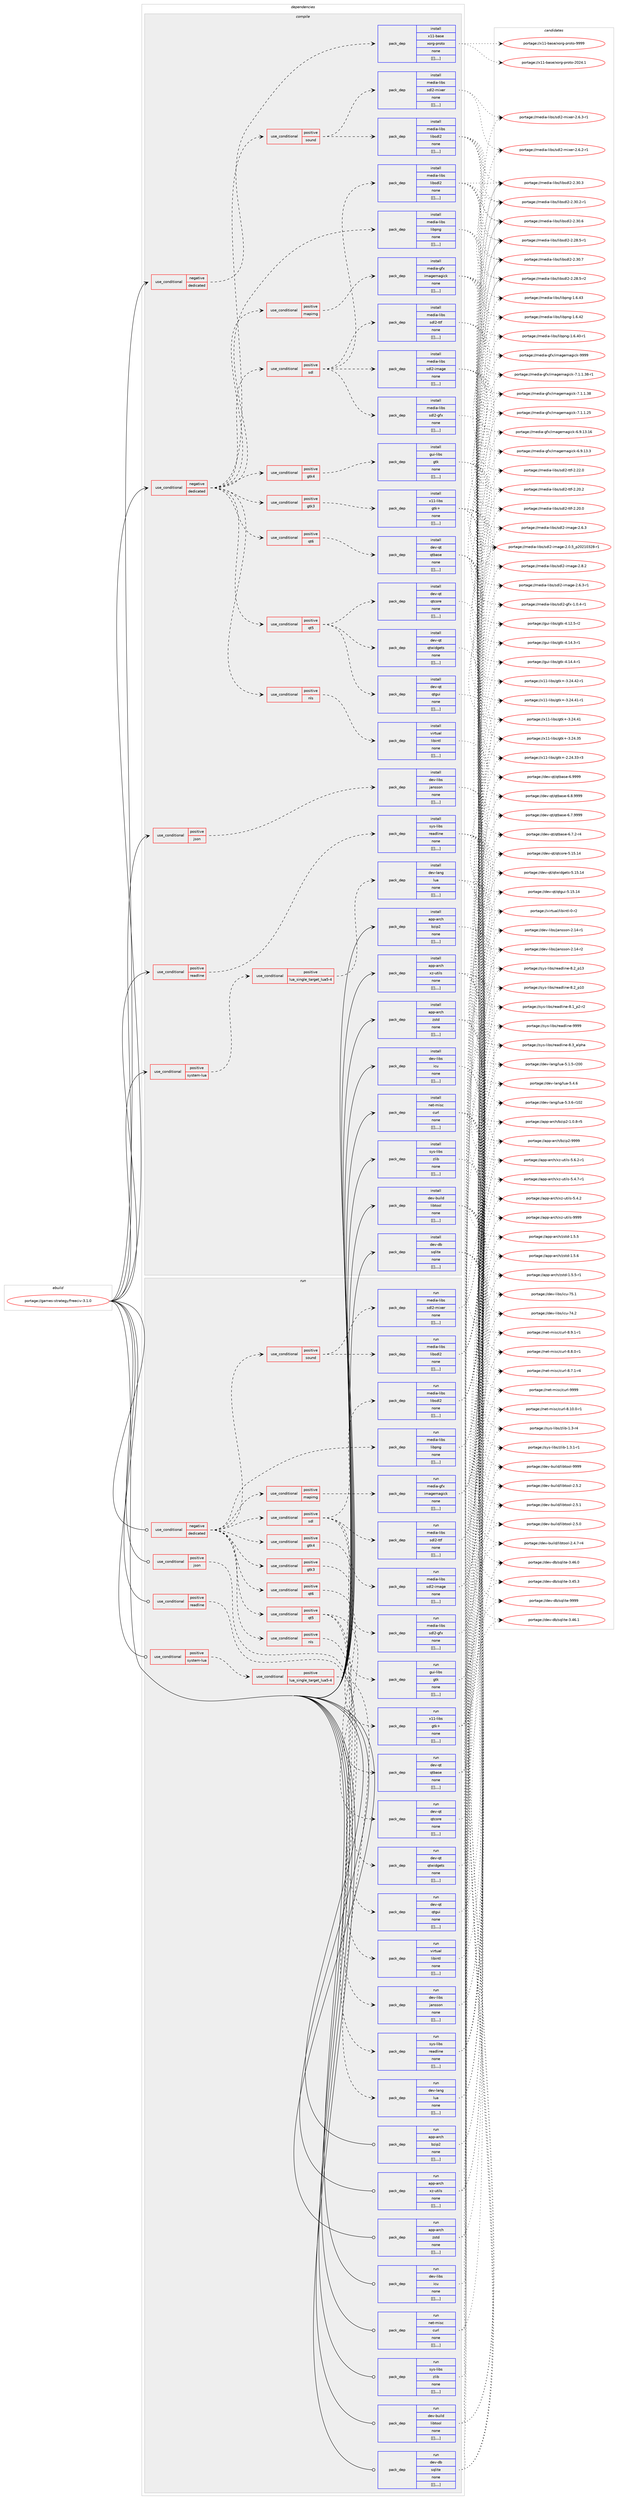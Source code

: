 digraph prolog {

# *************
# Graph options
# *************

newrank=true;
concentrate=true;
compound=true;
graph [rankdir=LR,fontname=Helvetica,fontsize=10,ranksep=1.5];#, ranksep=2.5, nodesep=0.2];
edge  [arrowhead=vee];
node  [fontname=Helvetica,fontsize=10];

# **********
# The ebuild
# **********

subgraph cluster_leftcol {
color=gray;
label=<<i>ebuild</i>>;
id [label="portage://games-strategy/freeciv-3.1.0", color=red, width=4, href="../games-strategy/freeciv-3.1.0.svg"];
}

# ****************
# The dependencies
# ****************

subgraph cluster_midcol {
color=gray;
label=<<i>dependencies</i>>;
subgraph cluster_compile {
fillcolor="#eeeeee";
style=filled;
label=<<i>compile</i>>;
subgraph cond66574 {
dependency238044 [label=<<TABLE BORDER="0" CELLBORDER="1" CELLSPACING="0" CELLPADDING="4"><TR><TD ROWSPAN="3" CELLPADDING="10">use_conditional</TD></TR><TR><TD>negative</TD></TR><TR><TD>dedicated</TD></TR></TABLE>>, shape=none, color=red];
subgraph pack169965 {
dependency238045 [label=<<TABLE BORDER="0" CELLBORDER="1" CELLSPACING="0" CELLPADDING="4" WIDTH="220"><TR><TD ROWSPAN="6" CELLPADDING="30">pack_dep</TD></TR><TR><TD WIDTH="110">install</TD></TR><TR><TD>media-libs</TD></TR><TR><TD>libpng</TD></TR><TR><TD>none</TD></TR><TR><TD>[[],,,,]</TD></TR></TABLE>>, shape=none, color=blue];
}
dependency238044:e -> dependency238045:w [weight=20,style="dashed",arrowhead="vee"];
subgraph cond66575 {
dependency238046 [label=<<TABLE BORDER="0" CELLBORDER="1" CELLSPACING="0" CELLPADDING="4"><TR><TD ROWSPAN="3" CELLPADDING="10">use_conditional</TD></TR><TR><TD>positive</TD></TR><TR><TD>gtk3</TD></TR></TABLE>>, shape=none, color=red];
subgraph pack169966 {
dependency238047 [label=<<TABLE BORDER="0" CELLBORDER="1" CELLSPACING="0" CELLPADDING="4" WIDTH="220"><TR><TD ROWSPAN="6" CELLPADDING="30">pack_dep</TD></TR><TR><TD WIDTH="110">install</TD></TR><TR><TD>x11-libs</TD></TR><TR><TD>gtk+</TD></TR><TR><TD>none</TD></TR><TR><TD>[[],,,,]</TD></TR></TABLE>>, shape=none, color=blue];
}
dependency238046:e -> dependency238047:w [weight=20,style="dashed",arrowhead="vee"];
}
dependency238044:e -> dependency238046:w [weight=20,style="dashed",arrowhead="vee"];
subgraph cond66576 {
dependency238048 [label=<<TABLE BORDER="0" CELLBORDER="1" CELLSPACING="0" CELLPADDING="4"><TR><TD ROWSPAN="3" CELLPADDING="10">use_conditional</TD></TR><TR><TD>positive</TD></TR><TR><TD>gtk4</TD></TR></TABLE>>, shape=none, color=red];
subgraph pack169967 {
dependency238049 [label=<<TABLE BORDER="0" CELLBORDER="1" CELLSPACING="0" CELLPADDING="4" WIDTH="220"><TR><TD ROWSPAN="6" CELLPADDING="30">pack_dep</TD></TR><TR><TD WIDTH="110">install</TD></TR><TR><TD>gui-libs</TD></TR><TR><TD>gtk</TD></TR><TR><TD>none</TD></TR><TR><TD>[[],,,,]</TD></TR></TABLE>>, shape=none, color=blue];
}
dependency238048:e -> dependency238049:w [weight=20,style="dashed",arrowhead="vee"];
}
dependency238044:e -> dependency238048:w [weight=20,style="dashed",arrowhead="vee"];
subgraph cond66577 {
dependency238050 [label=<<TABLE BORDER="0" CELLBORDER="1" CELLSPACING="0" CELLPADDING="4"><TR><TD ROWSPAN="3" CELLPADDING="10">use_conditional</TD></TR><TR><TD>positive</TD></TR><TR><TD>mapimg</TD></TR></TABLE>>, shape=none, color=red];
subgraph pack169968 {
dependency238051 [label=<<TABLE BORDER="0" CELLBORDER="1" CELLSPACING="0" CELLPADDING="4" WIDTH="220"><TR><TD ROWSPAN="6" CELLPADDING="30">pack_dep</TD></TR><TR><TD WIDTH="110">install</TD></TR><TR><TD>media-gfx</TD></TR><TR><TD>imagemagick</TD></TR><TR><TD>none</TD></TR><TR><TD>[[],,,,]</TD></TR></TABLE>>, shape=none, color=blue];
}
dependency238050:e -> dependency238051:w [weight=20,style="dashed",arrowhead="vee"];
}
dependency238044:e -> dependency238050:w [weight=20,style="dashed",arrowhead="vee"];
subgraph cond66578 {
dependency238052 [label=<<TABLE BORDER="0" CELLBORDER="1" CELLSPACING="0" CELLPADDING="4"><TR><TD ROWSPAN="3" CELLPADDING="10">use_conditional</TD></TR><TR><TD>positive</TD></TR><TR><TD>nls</TD></TR></TABLE>>, shape=none, color=red];
subgraph pack169969 {
dependency238053 [label=<<TABLE BORDER="0" CELLBORDER="1" CELLSPACING="0" CELLPADDING="4" WIDTH="220"><TR><TD ROWSPAN="6" CELLPADDING="30">pack_dep</TD></TR><TR><TD WIDTH="110">install</TD></TR><TR><TD>virtual</TD></TR><TR><TD>libintl</TD></TR><TR><TD>none</TD></TR><TR><TD>[[],,,,]</TD></TR></TABLE>>, shape=none, color=blue];
}
dependency238052:e -> dependency238053:w [weight=20,style="dashed",arrowhead="vee"];
}
dependency238044:e -> dependency238052:w [weight=20,style="dashed",arrowhead="vee"];
subgraph cond66579 {
dependency238054 [label=<<TABLE BORDER="0" CELLBORDER="1" CELLSPACING="0" CELLPADDING="4"><TR><TD ROWSPAN="3" CELLPADDING="10">use_conditional</TD></TR><TR><TD>positive</TD></TR><TR><TD>qt5</TD></TR></TABLE>>, shape=none, color=red];
subgraph pack169970 {
dependency238055 [label=<<TABLE BORDER="0" CELLBORDER="1" CELLSPACING="0" CELLPADDING="4" WIDTH="220"><TR><TD ROWSPAN="6" CELLPADDING="30">pack_dep</TD></TR><TR><TD WIDTH="110">install</TD></TR><TR><TD>dev-qt</TD></TR><TR><TD>qtcore</TD></TR><TR><TD>none</TD></TR><TR><TD>[[],,,,]</TD></TR></TABLE>>, shape=none, color=blue];
}
dependency238054:e -> dependency238055:w [weight=20,style="dashed",arrowhead="vee"];
subgraph pack169971 {
dependency238056 [label=<<TABLE BORDER="0" CELLBORDER="1" CELLSPACING="0" CELLPADDING="4" WIDTH="220"><TR><TD ROWSPAN="6" CELLPADDING="30">pack_dep</TD></TR><TR><TD WIDTH="110">install</TD></TR><TR><TD>dev-qt</TD></TR><TR><TD>qtgui</TD></TR><TR><TD>none</TD></TR><TR><TD>[[],,,,]</TD></TR></TABLE>>, shape=none, color=blue];
}
dependency238054:e -> dependency238056:w [weight=20,style="dashed",arrowhead="vee"];
subgraph pack169972 {
dependency238057 [label=<<TABLE BORDER="0" CELLBORDER="1" CELLSPACING="0" CELLPADDING="4" WIDTH="220"><TR><TD ROWSPAN="6" CELLPADDING="30">pack_dep</TD></TR><TR><TD WIDTH="110">install</TD></TR><TR><TD>dev-qt</TD></TR><TR><TD>qtwidgets</TD></TR><TR><TD>none</TD></TR><TR><TD>[[],,,,]</TD></TR></TABLE>>, shape=none, color=blue];
}
dependency238054:e -> dependency238057:w [weight=20,style="dashed",arrowhead="vee"];
}
dependency238044:e -> dependency238054:w [weight=20,style="dashed",arrowhead="vee"];
subgraph cond66580 {
dependency238058 [label=<<TABLE BORDER="0" CELLBORDER="1" CELLSPACING="0" CELLPADDING="4"><TR><TD ROWSPAN="3" CELLPADDING="10">use_conditional</TD></TR><TR><TD>positive</TD></TR><TR><TD>qt6</TD></TR></TABLE>>, shape=none, color=red];
subgraph pack169973 {
dependency238059 [label=<<TABLE BORDER="0" CELLBORDER="1" CELLSPACING="0" CELLPADDING="4" WIDTH="220"><TR><TD ROWSPAN="6" CELLPADDING="30">pack_dep</TD></TR><TR><TD WIDTH="110">install</TD></TR><TR><TD>dev-qt</TD></TR><TR><TD>qtbase</TD></TR><TR><TD>none</TD></TR><TR><TD>[[],,,,]</TD></TR></TABLE>>, shape=none, color=blue];
}
dependency238058:e -> dependency238059:w [weight=20,style="dashed",arrowhead="vee"];
}
dependency238044:e -> dependency238058:w [weight=20,style="dashed",arrowhead="vee"];
subgraph cond66581 {
dependency238060 [label=<<TABLE BORDER="0" CELLBORDER="1" CELLSPACING="0" CELLPADDING="4"><TR><TD ROWSPAN="3" CELLPADDING="10">use_conditional</TD></TR><TR><TD>positive</TD></TR><TR><TD>sdl</TD></TR></TABLE>>, shape=none, color=red];
subgraph pack169974 {
dependency238061 [label=<<TABLE BORDER="0" CELLBORDER="1" CELLSPACING="0" CELLPADDING="4" WIDTH="220"><TR><TD ROWSPAN="6" CELLPADDING="30">pack_dep</TD></TR><TR><TD WIDTH="110">install</TD></TR><TR><TD>media-libs</TD></TR><TR><TD>libsdl2</TD></TR><TR><TD>none</TD></TR><TR><TD>[[],,,,]</TD></TR></TABLE>>, shape=none, color=blue];
}
dependency238060:e -> dependency238061:w [weight=20,style="dashed",arrowhead="vee"];
subgraph pack169975 {
dependency238062 [label=<<TABLE BORDER="0" CELLBORDER="1" CELLSPACING="0" CELLPADDING="4" WIDTH="220"><TR><TD ROWSPAN="6" CELLPADDING="30">pack_dep</TD></TR><TR><TD WIDTH="110">install</TD></TR><TR><TD>media-libs</TD></TR><TR><TD>sdl2-gfx</TD></TR><TR><TD>none</TD></TR><TR><TD>[[],,,,]</TD></TR></TABLE>>, shape=none, color=blue];
}
dependency238060:e -> dependency238062:w [weight=20,style="dashed",arrowhead="vee"];
subgraph pack169976 {
dependency238063 [label=<<TABLE BORDER="0" CELLBORDER="1" CELLSPACING="0" CELLPADDING="4" WIDTH="220"><TR><TD ROWSPAN="6" CELLPADDING="30">pack_dep</TD></TR><TR><TD WIDTH="110">install</TD></TR><TR><TD>media-libs</TD></TR><TR><TD>sdl2-image</TD></TR><TR><TD>none</TD></TR><TR><TD>[[],,,,]</TD></TR></TABLE>>, shape=none, color=blue];
}
dependency238060:e -> dependency238063:w [weight=20,style="dashed",arrowhead="vee"];
subgraph pack169977 {
dependency238064 [label=<<TABLE BORDER="0" CELLBORDER="1" CELLSPACING="0" CELLPADDING="4" WIDTH="220"><TR><TD ROWSPAN="6" CELLPADDING="30">pack_dep</TD></TR><TR><TD WIDTH="110">install</TD></TR><TR><TD>media-libs</TD></TR><TR><TD>sdl2-ttf</TD></TR><TR><TD>none</TD></TR><TR><TD>[[],,,,]</TD></TR></TABLE>>, shape=none, color=blue];
}
dependency238060:e -> dependency238064:w [weight=20,style="dashed",arrowhead="vee"];
}
dependency238044:e -> dependency238060:w [weight=20,style="dashed",arrowhead="vee"];
subgraph cond66582 {
dependency238065 [label=<<TABLE BORDER="0" CELLBORDER="1" CELLSPACING="0" CELLPADDING="4"><TR><TD ROWSPAN="3" CELLPADDING="10">use_conditional</TD></TR><TR><TD>positive</TD></TR><TR><TD>sound</TD></TR></TABLE>>, shape=none, color=red];
subgraph pack169978 {
dependency238066 [label=<<TABLE BORDER="0" CELLBORDER="1" CELLSPACING="0" CELLPADDING="4" WIDTH="220"><TR><TD ROWSPAN="6" CELLPADDING="30">pack_dep</TD></TR><TR><TD WIDTH="110">install</TD></TR><TR><TD>media-libs</TD></TR><TR><TD>libsdl2</TD></TR><TR><TD>none</TD></TR><TR><TD>[[],,,,]</TD></TR></TABLE>>, shape=none, color=blue];
}
dependency238065:e -> dependency238066:w [weight=20,style="dashed",arrowhead="vee"];
subgraph pack169979 {
dependency238067 [label=<<TABLE BORDER="0" CELLBORDER="1" CELLSPACING="0" CELLPADDING="4" WIDTH="220"><TR><TD ROWSPAN="6" CELLPADDING="30">pack_dep</TD></TR><TR><TD WIDTH="110">install</TD></TR><TR><TD>media-libs</TD></TR><TR><TD>sdl2-mixer</TD></TR><TR><TD>none</TD></TR><TR><TD>[[],,,,]</TD></TR></TABLE>>, shape=none, color=blue];
}
dependency238065:e -> dependency238067:w [weight=20,style="dashed",arrowhead="vee"];
}
dependency238044:e -> dependency238065:w [weight=20,style="dashed",arrowhead="vee"];
}
id:e -> dependency238044:w [weight=20,style="solid",arrowhead="vee"];
subgraph cond66583 {
dependency238068 [label=<<TABLE BORDER="0" CELLBORDER="1" CELLSPACING="0" CELLPADDING="4"><TR><TD ROWSPAN="3" CELLPADDING="10">use_conditional</TD></TR><TR><TD>negative</TD></TR><TR><TD>dedicated</TD></TR></TABLE>>, shape=none, color=red];
subgraph pack169980 {
dependency238069 [label=<<TABLE BORDER="0" CELLBORDER="1" CELLSPACING="0" CELLPADDING="4" WIDTH="220"><TR><TD ROWSPAN="6" CELLPADDING="30">pack_dep</TD></TR><TR><TD WIDTH="110">install</TD></TR><TR><TD>x11-base</TD></TR><TR><TD>xorg-proto</TD></TR><TR><TD>none</TD></TR><TR><TD>[[],,,,]</TD></TR></TABLE>>, shape=none, color=blue];
}
dependency238068:e -> dependency238069:w [weight=20,style="dashed",arrowhead="vee"];
}
id:e -> dependency238068:w [weight=20,style="solid",arrowhead="vee"];
subgraph cond66584 {
dependency238070 [label=<<TABLE BORDER="0" CELLBORDER="1" CELLSPACING="0" CELLPADDING="4"><TR><TD ROWSPAN="3" CELLPADDING="10">use_conditional</TD></TR><TR><TD>positive</TD></TR><TR><TD>json</TD></TR></TABLE>>, shape=none, color=red];
subgraph pack169981 {
dependency238071 [label=<<TABLE BORDER="0" CELLBORDER="1" CELLSPACING="0" CELLPADDING="4" WIDTH="220"><TR><TD ROWSPAN="6" CELLPADDING="30">pack_dep</TD></TR><TR><TD WIDTH="110">install</TD></TR><TR><TD>dev-libs</TD></TR><TR><TD>jansson</TD></TR><TR><TD>none</TD></TR><TR><TD>[[],,,,]</TD></TR></TABLE>>, shape=none, color=blue];
}
dependency238070:e -> dependency238071:w [weight=20,style="dashed",arrowhead="vee"];
}
id:e -> dependency238070:w [weight=20,style="solid",arrowhead="vee"];
subgraph cond66585 {
dependency238072 [label=<<TABLE BORDER="0" CELLBORDER="1" CELLSPACING="0" CELLPADDING="4"><TR><TD ROWSPAN="3" CELLPADDING="10">use_conditional</TD></TR><TR><TD>positive</TD></TR><TR><TD>readline</TD></TR></TABLE>>, shape=none, color=red];
subgraph pack169982 {
dependency238073 [label=<<TABLE BORDER="0" CELLBORDER="1" CELLSPACING="0" CELLPADDING="4" WIDTH="220"><TR><TD ROWSPAN="6" CELLPADDING="30">pack_dep</TD></TR><TR><TD WIDTH="110">install</TD></TR><TR><TD>sys-libs</TD></TR><TR><TD>readline</TD></TR><TR><TD>none</TD></TR><TR><TD>[[],,,,]</TD></TR></TABLE>>, shape=none, color=blue];
}
dependency238072:e -> dependency238073:w [weight=20,style="dashed",arrowhead="vee"];
}
id:e -> dependency238072:w [weight=20,style="solid",arrowhead="vee"];
subgraph cond66586 {
dependency238074 [label=<<TABLE BORDER="0" CELLBORDER="1" CELLSPACING="0" CELLPADDING="4"><TR><TD ROWSPAN="3" CELLPADDING="10">use_conditional</TD></TR><TR><TD>positive</TD></TR><TR><TD>system-lua</TD></TR></TABLE>>, shape=none, color=red];
subgraph cond66587 {
dependency238075 [label=<<TABLE BORDER="0" CELLBORDER="1" CELLSPACING="0" CELLPADDING="4"><TR><TD ROWSPAN="3" CELLPADDING="10">use_conditional</TD></TR><TR><TD>positive</TD></TR><TR><TD>lua_single_target_lua5-4</TD></TR></TABLE>>, shape=none, color=red];
subgraph pack169983 {
dependency238076 [label=<<TABLE BORDER="0" CELLBORDER="1" CELLSPACING="0" CELLPADDING="4" WIDTH="220"><TR><TD ROWSPAN="6" CELLPADDING="30">pack_dep</TD></TR><TR><TD WIDTH="110">install</TD></TR><TR><TD>dev-lang</TD></TR><TR><TD>lua</TD></TR><TR><TD>none</TD></TR><TR><TD>[[],,,,]</TD></TR></TABLE>>, shape=none, color=blue];
}
dependency238075:e -> dependency238076:w [weight=20,style="dashed",arrowhead="vee"];
}
dependency238074:e -> dependency238075:w [weight=20,style="dashed",arrowhead="vee"];
}
id:e -> dependency238074:w [weight=20,style="solid",arrowhead="vee"];
subgraph pack169984 {
dependency238077 [label=<<TABLE BORDER="0" CELLBORDER="1" CELLSPACING="0" CELLPADDING="4" WIDTH="220"><TR><TD ROWSPAN="6" CELLPADDING="30">pack_dep</TD></TR><TR><TD WIDTH="110">install</TD></TR><TR><TD>app-arch</TD></TR><TR><TD>bzip2</TD></TR><TR><TD>none</TD></TR><TR><TD>[[],,,,]</TD></TR></TABLE>>, shape=none, color=blue];
}
id:e -> dependency238077:w [weight=20,style="solid",arrowhead="vee"];
subgraph pack169985 {
dependency238078 [label=<<TABLE BORDER="0" CELLBORDER="1" CELLSPACING="0" CELLPADDING="4" WIDTH="220"><TR><TD ROWSPAN="6" CELLPADDING="30">pack_dep</TD></TR><TR><TD WIDTH="110">install</TD></TR><TR><TD>app-arch</TD></TR><TR><TD>xz-utils</TD></TR><TR><TD>none</TD></TR><TR><TD>[[],,,,]</TD></TR></TABLE>>, shape=none, color=blue];
}
id:e -> dependency238078:w [weight=20,style="solid",arrowhead="vee"];
subgraph pack169986 {
dependency238079 [label=<<TABLE BORDER="0" CELLBORDER="1" CELLSPACING="0" CELLPADDING="4" WIDTH="220"><TR><TD ROWSPAN="6" CELLPADDING="30">pack_dep</TD></TR><TR><TD WIDTH="110">install</TD></TR><TR><TD>app-arch</TD></TR><TR><TD>zstd</TD></TR><TR><TD>none</TD></TR><TR><TD>[[],,,,]</TD></TR></TABLE>>, shape=none, color=blue];
}
id:e -> dependency238079:w [weight=20,style="solid",arrowhead="vee"];
subgraph pack169987 {
dependency238080 [label=<<TABLE BORDER="0" CELLBORDER="1" CELLSPACING="0" CELLPADDING="4" WIDTH="220"><TR><TD ROWSPAN="6" CELLPADDING="30">pack_dep</TD></TR><TR><TD WIDTH="110">install</TD></TR><TR><TD>dev-build</TD></TR><TR><TD>libtool</TD></TR><TR><TD>none</TD></TR><TR><TD>[[],,,,]</TD></TR></TABLE>>, shape=none, color=blue];
}
id:e -> dependency238080:w [weight=20,style="solid",arrowhead="vee"];
subgraph pack169988 {
dependency238081 [label=<<TABLE BORDER="0" CELLBORDER="1" CELLSPACING="0" CELLPADDING="4" WIDTH="220"><TR><TD ROWSPAN="6" CELLPADDING="30">pack_dep</TD></TR><TR><TD WIDTH="110">install</TD></TR><TR><TD>dev-db</TD></TR><TR><TD>sqlite</TD></TR><TR><TD>none</TD></TR><TR><TD>[[],,,,]</TD></TR></TABLE>>, shape=none, color=blue];
}
id:e -> dependency238081:w [weight=20,style="solid",arrowhead="vee"];
subgraph pack169989 {
dependency238082 [label=<<TABLE BORDER="0" CELLBORDER="1" CELLSPACING="0" CELLPADDING="4" WIDTH="220"><TR><TD ROWSPAN="6" CELLPADDING="30">pack_dep</TD></TR><TR><TD WIDTH="110">install</TD></TR><TR><TD>dev-libs</TD></TR><TR><TD>icu</TD></TR><TR><TD>none</TD></TR><TR><TD>[[],,,,]</TD></TR></TABLE>>, shape=none, color=blue];
}
id:e -> dependency238082:w [weight=20,style="solid",arrowhead="vee"];
subgraph pack169990 {
dependency238083 [label=<<TABLE BORDER="0" CELLBORDER="1" CELLSPACING="0" CELLPADDING="4" WIDTH="220"><TR><TD ROWSPAN="6" CELLPADDING="30">pack_dep</TD></TR><TR><TD WIDTH="110">install</TD></TR><TR><TD>net-misc</TD></TR><TR><TD>curl</TD></TR><TR><TD>none</TD></TR><TR><TD>[[],,,,]</TD></TR></TABLE>>, shape=none, color=blue];
}
id:e -> dependency238083:w [weight=20,style="solid",arrowhead="vee"];
subgraph pack169991 {
dependency238084 [label=<<TABLE BORDER="0" CELLBORDER="1" CELLSPACING="0" CELLPADDING="4" WIDTH="220"><TR><TD ROWSPAN="6" CELLPADDING="30">pack_dep</TD></TR><TR><TD WIDTH="110">install</TD></TR><TR><TD>sys-libs</TD></TR><TR><TD>zlib</TD></TR><TR><TD>none</TD></TR><TR><TD>[[],,,,]</TD></TR></TABLE>>, shape=none, color=blue];
}
id:e -> dependency238084:w [weight=20,style="solid",arrowhead="vee"];
}
subgraph cluster_compileandrun {
fillcolor="#eeeeee";
style=filled;
label=<<i>compile and run</i>>;
}
subgraph cluster_run {
fillcolor="#eeeeee";
style=filled;
label=<<i>run</i>>;
subgraph cond66588 {
dependency238085 [label=<<TABLE BORDER="0" CELLBORDER="1" CELLSPACING="0" CELLPADDING="4"><TR><TD ROWSPAN="3" CELLPADDING="10">use_conditional</TD></TR><TR><TD>negative</TD></TR><TR><TD>dedicated</TD></TR></TABLE>>, shape=none, color=red];
subgraph pack169992 {
dependency238086 [label=<<TABLE BORDER="0" CELLBORDER="1" CELLSPACING="0" CELLPADDING="4" WIDTH="220"><TR><TD ROWSPAN="6" CELLPADDING="30">pack_dep</TD></TR><TR><TD WIDTH="110">run</TD></TR><TR><TD>media-libs</TD></TR><TR><TD>libpng</TD></TR><TR><TD>none</TD></TR><TR><TD>[[],,,,]</TD></TR></TABLE>>, shape=none, color=blue];
}
dependency238085:e -> dependency238086:w [weight=20,style="dashed",arrowhead="vee"];
subgraph cond66589 {
dependency238087 [label=<<TABLE BORDER="0" CELLBORDER="1" CELLSPACING="0" CELLPADDING="4"><TR><TD ROWSPAN="3" CELLPADDING="10">use_conditional</TD></TR><TR><TD>positive</TD></TR><TR><TD>gtk3</TD></TR></TABLE>>, shape=none, color=red];
subgraph pack169993 {
dependency238088 [label=<<TABLE BORDER="0" CELLBORDER="1" CELLSPACING="0" CELLPADDING="4" WIDTH="220"><TR><TD ROWSPAN="6" CELLPADDING="30">pack_dep</TD></TR><TR><TD WIDTH="110">run</TD></TR><TR><TD>x11-libs</TD></TR><TR><TD>gtk+</TD></TR><TR><TD>none</TD></TR><TR><TD>[[],,,,]</TD></TR></TABLE>>, shape=none, color=blue];
}
dependency238087:e -> dependency238088:w [weight=20,style="dashed",arrowhead="vee"];
}
dependency238085:e -> dependency238087:w [weight=20,style="dashed",arrowhead="vee"];
subgraph cond66590 {
dependency238089 [label=<<TABLE BORDER="0" CELLBORDER="1" CELLSPACING="0" CELLPADDING="4"><TR><TD ROWSPAN="3" CELLPADDING="10">use_conditional</TD></TR><TR><TD>positive</TD></TR><TR><TD>gtk4</TD></TR></TABLE>>, shape=none, color=red];
subgraph pack169994 {
dependency238090 [label=<<TABLE BORDER="0" CELLBORDER="1" CELLSPACING="0" CELLPADDING="4" WIDTH="220"><TR><TD ROWSPAN="6" CELLPADDING="30">pack_dep</TD></TR><TR><TD WIDTH="110">run</TD></TR><TR><TD>gui-libs</TD></TR><TR><TD>gtk</TD></TR><TR><TD>none</TD></TR><TR><TD>[[],,,,]</TD></TR></TABLE>>, shape=none, color=blue];
}
dependency238089:e -> dependency238090:w [weight=20,style="dashed",arrowhead="vee"];
}
dependency238085:e -> dependency238089:w [weight=20,style="dashed",arrowhead="vee"];
subgraph cond66591 {
dependency238091 [label=<<TABLE BORDER="0" CELLBORDER="1" CELLSPACING="0" CELLPADDING="4"><TR><TD ROWSPAN="3" CELLPADDING="10">use_conditional</TD></TR><TR><TD>positive</TD></TR><TR><TD>mapimg</TD></TR></TABLE>>, shape=none, color=red];
subgraph pack169995 {
dependency238092 [label=<<TABLE BORDER="0" CELLBORDER="1" CELLSPACING="0" CELLPADDING="4" WIDTH="220"><TR><TD ROWSPAN="6" CELLPADDING="30">pack_dep</TD></TR><TR><TD WIDTH="110">run</TD></TR><TR><TD>media-gfx</TD></TR><TR><TD>imagemagick</TD></TR><TR><TD>none</TD></TR><TR><TD>[[],,,,]</TD></TR></TABLE>>, shape=none, color=blue];
}
dependency238091:e -> dependency238092:w [weight=20,style="dashed",arrowhead="vee"];
}
dependency238085:e -> dependency238091:w [weight=20,style="dashed",arrowhead="vee"];
subgraph cond66592 {
dependency238093 [label=<<TABLE BORDER="0" CELLBORDER="1" CELLSPACING="0" CELLPADDING="4"><TR><TD ROWSPAN="3" CELLPADDING="10">use_conditional</TD></TR><TR><TD>positive</TD></TR><TR><TD>nls</TD></TR></TABLE>>, shape=none, color=red];
subgraph pack169996 {
dependency238094 [label=<<TABLE BORDER="0" CELLBORDER="1" CELLSPACING="0" CELLPADDING="4" WIDTH="220"><TR><TD ROWSPAN="6" CELLPADDING="30">pack_dep</TD></TR><TR><TD WIDTH="110">run</TD></TR><TR><TD>virtual</TD></TR><TR><TD>libintl</TD></TR><TR><TD>none</TD></TR><TR><TD>[[],,,,]</TD></TR></TABLE>>, shape=none, color=blue];
}
dependency238093:e -> dependency238094:w [weight=20,style="dashed",arrowhead="vee"];
}
dependency238085:e -> dependency238093:w [weight=20,style="dashed",arrowhead="vee"];
subgraph cond66593 {
dependency238095 [label=<<TABLE BORDER="0" CELLBORDER="1" CELLSPACING="0" CELLPADDING="4"><TR><TD ROWSPAN="3" CELLPADDING="10">use_conditional</TD></TR><TR><TD>positive</TD></TR><TR><TD>qt5</TD></TR></TABLE>>, shape=none, color=red];
subgraph pack169997 {
dependency238096 [label=<<TABLE BORDER="0" CELLBORDER="1" CELLSPACING="0" CELLPADDING="4" WIDTH="220"><TR><TD ROWSPAN="6" CELLPADDING="30">pack_dep</TD></TR><TR><TD WIDTH="110">run</TD></TR><TR><TD>dev-qt</TD></TR><TR><TD>qtcore</TD></TR><TR><TD>none</TD></TR><TR><TD>[[],,,,]</TD></TR></TABLE>>, shape=none, color=blue];
}
dependency238095:e -> dependency238096:w [weight=20,style="dashed",arrowhead="vee"];
subgraph pack169998 {
dependency238097 [label=<<TABLE BORDER="0" CELLBORDER="1" CELLSPACING="0" CELLPADDING="4" WIDTH="220"><TR><TD ROWSPAN="6" CELLPADDING="30">pack_dep</TD></TR><TR><TD WIDTH="110">run</TD></TR><TR><TD>dev-qt</TD></TR><TR><TD>qtgui</TD></TR><TR><TD>none</TD></TR><TR><TD>[[],,,,]</TD></TR></TABLE>>, shape=none, color=blue];
}
dependency238095:e -> dependency238097:w [weight=20,style="dashed",arrowhead="vee"];
subgraph pack169999 {
dependency238098 [label=<<TABLE BORDER="0" CELLBORDER="1" CELLSPACING="0" CELLPADDING="4" WIDTH="220"><TR><TD ROWSPAN="6" CELLPADDING="30">pack_dep</TD></TR><TR><TD WIDTH="110">run</TD></TR><TR><TD>dev-qt</TD></TR><TR><TD>qtwidgets</TD></TR><TR><TD>none</TD></TR><TR><TD>[[],,,,]</TD></TR></TABLE>>, shape=none, color=blue];
}
dependency238095:e -> dependency238098:w [weight=20,style="dashed",arrowhead="vee"];
}
dependency238085:e -> dependency238095:w [weight=20,style="dashed",arrowhead="vee"];
subgraph cond66594 {
dependency238099 [label=<<TABLE BORDER="0" CELLBORDER="1" CELLSPACING="0" CELLPADDING="4"><TR><TD ROWSPAN="3" CELLPADDING="10">use_conditional</TD></TR><TR><TD>positive</TD></TR><TR><TD>qt6</TD></TR></TABLE>>, shape=none, color=red];
subgraph pack170000 {
dependency238100 [label=<<TABLE BORDER="0" CELLBORDER="1" CELLSPACING="0" CELLPADDING="4" WIDTH="220"><TR><TD ROWSPAN="6" CELLPADDING="30">pack_dep</TD></TR><TR><TD WIDTH="110">run</TD></TR><TR><TD>dev-qt</TD></TR><TR><TD>qtbase</TD></TR><TR><TD>none</TD></TR><TR><TD>[[],,,,]</TD></TR></TABLE>>, shape=none, color=blue];
}
dependency238099:e -> dependency238100:w [weight=20,style="dashed",arrowhead="vee"];
}
dependency238085:e -> dependency238099:w [weight=20,style="dashed",arrowhead="vee"];
subgraph cond66595 {
dependency238101 [label=<<TABLE BORDER="0" CELLBORDER="1" CELLSPACING="0" CELLPADDING="4"><TR><TD ROWSPAN="3" CELLPADDING="10">use_conditional</TD></TR><TR><TD>positive</TD></TR><TR><TD>sdl</TD></TR></TABLE>>, shape=none, color=red];
subgraph pack170001 {
dependency238102 [label=<<TABLE BORDER="0" CELLBORDER="1" CELLSPACING="0" CELLPADDING="4" WIDTH="220"><TR><TD ROWSPAN="6" CELLPADDING="30">pack_dep</TD></TR><TR><TD WIDTH="110">run</TD></TR><TR><TD>media-libs</TD></TR><TR><TD>libsdl2</TD></TR><TR><TD>none</TD></TR><TR><TD>[[],,,,]</TD></TR></TABLE>>, shape=none, color=blue];
}
dependency238101:e -> dependency238102:w [weight=20,style="dashed",arrowhead="vee"];
subgraph pack170002 {
dependency238103 [label=<<TABLE BORDER="0" CELLBORDER="1" CELLSPACING="0" CELLPADDING="4" WIDTH="220"><TR><TD ROWSPAN="6" CELLPADDING="30">pack_dep</TD></TR><TR><TD WIDTH="110">run</TD></TR><TR><TD>media-libs</TD></TR><TR><TD>sdl2-gfx</TD></TR><TR><TD>none</TD></TR><TR><TD>[[],,,,]</TD></TR></TABLE>>, shape=none, color=blue];
}
dependency238101:e -> dependency238103:w [weight=20,style="dashed",arrowhead="vee"];
subgraph pack170003 {
dependency238104 [label=<<TABLE BORDER="0" CELLBORDER="1" CELLSPACING="0" CELLPADDING="4" WIDTH="220"><TR><TD ROWSPAN="6" CELLPADDING="30">pack_dep</TD></TR><TR><TD WIDTH="110">run</TD></TR><TR><TD>media-libs</TD></TR><TR><TD>sdl2-image</TD></TR><TR><TD>none</TD></TR><TR><TD>[[],,,,]</TD></TR></TABLE>>, shape=none, color=blue];
}
dependency238101:e -> dependency238104:w [weight=20,style="dashed",arrowhead="vee"];
subgraph pack170004 {
dependency238105 [label=<<TABLE BORDER="0" CELLBORDER="1" CELLSPACING="0" CELLPADDING="4" WIDTH="220"><TR><TD ROWSPAN="6" CELLPADDING="30">pack_dep</TD></TR><TR><TD WIDTH="110">run</TD></TR><TR><TD>media-libs</TD></TR><TR><TD>sdl2-ttf</TD></TR><TR><TD>none</TD></TR><TR><TD>[[],,,,]</TD></TR></TABLE>>, shape=none, color=blue];
}
dependency238101:e -> dependency238105:w [weight=20,style="dashed",arrowhead="vee"];
}
dependency238085:e -> dependency238101:w [weight=20,style="dashed",arrowhead="vee"];
subgraph cond66596 {
dependency238106 [label=<<TABLE BORDER="0" CELLBORDER="1" CELLSPACING="0" CELLPADDING="4"><TR><TD ROWSPAN="3" CELLPADDING="10">use_conditional</TD></TR><TR><TD>positive</TD></TR><TR><TD>sound</TD></TR></TABLE>>, shape=none, color=red];
subgraph pack170005 {
dependency238107 [label=<<TABLE BORDER="0" CELLBORDER="1" CELLSPACING="0" CELLPADDING="4" WIDTH="220"><TR><TD ROWSPAN="6" CELLPADDING="30">pack_dep</TD></TR><TR><TD WIDTH="110">run</TD></TR><TR><TD>media-libs</TD></TR><TR><TD>libsdl2</TD></TR><TR><TD>none</TD></TR><TR><TD>[[],,,,]</TD></TR></TABLE>>, shape=none, color=blue];
}
dependency238106:e -> dependency238107:w [weight=20,style="dashed",arrowhead="vee"];
subgraph pack170006 {
dependency238108 [label=<<TABLE BORDER="0" CELLBORDER="1" CELLSPACING="0" CELLPADDING="4" WIDTH="220"><TR><TD ROWSPAN="6" CELLPADDING="30">pack_dep</TD></TR><TR><TD WIDTH="110">run</TD></TR><TR><TD>media-libs</TD></TR><TR><TD>sdl2-mixer</TD></TR><TR><TD>none</TD></TR><TR><TD>[[],,,,]</TD></TR></TABLE>>, shape=none, color=blue];
}
dependency238106:e -> dependency238108:w [weight=20,style="dashed",arrowhead="vee"];
}
dependency238085:e -> dependency238106:w [weight=20,style="dashed",arrowhead="vee"];
}
id:e -> dependency238085:w [weight=20,style="solid",arrowhead="odot"];
subgraph cond66597 {
dependency238109 [label=<<TABLE BORDER="0" CELLBORDER="1" CELLSPACING="0" CELLPADDING="4"><TR><TD ROWSPAN="3" CELLPADDING="10">use_conditional</TD></TR><TR><TD>positive</TD></TR><TR><TD>json</TD></TR></TABLE>>, shape=none, color=red];
subgraph pack170007 {
dependency238110 [label=<<TABLE BORDER="0" CELLBORDER="1" CELLSPACING="0" CELLPADDING="4" WIDTH="220"><TR><TD ROWSPAN="6" CELLPADDING="30">pack_dep</TD></TR><TR><TD WIDTH="110">run</TD></TR><TR><TD>dev-libs</TD></TR><TR><TD>jansson</TD></TR><TR><TD>none</TD></TR><TR><TD>[[],,,,]</TD></TR></TABLE>>, shape=none, color=blue];
}
dependency238109:e -> dependency238110:w [weight=20,style="dashed",arrowhead="vee"];
}
id:e -> dependency238109:w [weight=20,style="solid",arrowhead="odot"];
subgraph cond66598 {
dependency238111 [label=<<TABLE BORDER="0" CELLBORDER="1" CELLSPACING="0" CELLPADDING="4"><TR><TD ROWSPAN="3" CELLPADDING="10">use_conditional</TD></TR><TR><TD>positive</TD></TR><TR><TD>readline</TD></TR></TABLE>>, shape=none, color=red];
subgraph pack170008 {
dependency238112 [label=<<TABLE BORDER="0" CELLBORDER="1" CELLSPACING="0" CELLPADDING="4" WIDTH="220"><TR><TD ROWSPAN="6" CELLPADDING="30">pack_dep</TD></TR><TR><TD WIDTH="110">run</TD></TR><TR><TD>sys-libs</TD></TR><TR><TD>readline</TD></TR><TR><TD>none</TD></TR><TR><TD>[[],,,,]</TD></TR></TABLE>>, shape=none, color=blue];
}
dependency238111:e -> dependency238112:w [weight=20,style="dashed",arrowhead="vee"];
}
id:e -> dependency238111:w [weight=20,style="solid",arrowhead="odot"];
subgraph cond66599 {
dependency238113 [label=<<TABLE BORDER="0" CELLBORDER="1" CELLSPACING="0" CELLPADDING="4"><TR><TD ROWSPAN="3" CELLPADDING="10">use_conditional</TD></TR><TR><TD>positive</TD></TR><TR><TD>system-lua</TD></TR></TABLE>>, shape=none, color=red];
subgraph cond66600 {
dependency238114 [label=<<TABLE BORDER="0" CELLBORDER="1" CELLSPACING="0" CELLPADDING="4"><TR><TD ROWSPAN="3" CELLPADDING="10">use_conditional</TD></TR><TR><TD>positive</TD></TR><TR><TD>lua_single_target_lua5-4</TD></TR></TABLE>>, shape=none, color=red];
subgraph pack170009 {
dependency238115 [label=<<TABLE BORDER="0" CELLBORDER="1" CELLSPACING="0" CELLPADDING="4" WIDTH="220"><TR><TD ROWSPAN="6" CELLPADDING="30">pack_dep</TD></TR><TR><TD WIDTH="110">run</TD></TR><TR><TD>dev-lang</TD></TR><TR><TD>lua</TD></TR><TR><TD>none</TD></TR><TR><TD>[[],,,,]</TD></TR></TABLE>>, shape=none, color=blue];
}
dependency238114:e -> dependency238115:w [weight=20,style="dashed",arrowhead="vee"];
}
dependency238113:e -> dependency238114:w [weight=20,style="dashed",arrowhead="vee"];
}
id:e -> dependency238113:w [weight=20,style="solid",arrowhead="odot"];
subgraph pack170010 {
dependency238116 [label=<<TABLE BORDER="0" CELLBORDER="1" CELLSPACING="0" CELLPADDING="4" WIDTH="220"><TR><TD ROWSPAN="6" CELLPADDING="30">pack_dep</TD></TR><TR><TD WIDTH="110">run</TD></TR><TR><TD>app-arch</TD></TR><TR><TD>bzip2</TD></TR><TR><TD>none</TD></TR><TR><TD>[[],,,,]</TD></TR></TABLE>>, shape=none, color=blue];
}
id:e -> dependency238116:w [weight=20,style="solid",arrowhead="odot"];
subgraph pack170011 {
dependency238117 [label=<<TABLE BORDER="0" CELLBORDER="1" CELLSPACING="0" CELLPADDING="4" WIDTH="220"><TR><TD ROWSPAN="6" CELLPADDING="30">pack_dep</TD></TR><TR><TD WIDTH="110">run</TD></TR><TR><TD>app-arch</TD></TR><TR><TD>xz-utils</TD></TR><TR><TD>none</TD></TR><TR><TD>[[],,,,]</TD></TR></TABLE>>, shape=none, color=blue];
}
id:e -> dependency238117:w [weight=20,style="solid",arrowhead="odot"];
subgraph pack170012 {
dependency238118 [label=<<TABLE BORDER="0" CELLBORDER="1" CELLSPACING="0" CELLPADDING="4" WIDTH="220"><TR><TD ROWSPAN="6" CELLPADDING="30">pack_dep</TD></TR><TR><TD WIDTH="110">run</TD></TR><TR><TD>app-arch</TD></TR><TR><TD>zstd</TD></TR><TR><TD>none</TD></TR><TR><TD>[[],,,,]</TD></TR></TABLE>>, shape=none, color=blue];
}
id:e -> dependency238118:w [weight=20,style="solid",arrowhead="odot"];
subgraph pack170013 {
dependency238119 [label=<<TABLE BORDER="0" CELLBORDER="1" CELLSPACING="0" CELLPADDING="4" WIDTH="220"><TR><TD ROWSPAN="6" CELLPADDING="30">pack_dep</TD></TR><TR><TD WIDTH="110">run</TD></TR><TR><TD>dev-build</TD></TR><TR><TD>libtool</TD></TR><TR><TD>none</TD></TR><TR><TD>[[],,,,]</TD></TR></TABLE>>, shape=none, color=blue];
}
id:e -> dependency238119:w [weight=20,style="solid",arrowhead="odot"];
subgraph pack170014 {
dependency238120 [label=<<TABLE BORDER="0" CELLBORDER="1" CELLSPACING="0" CELLPADDING="4" WIDTH="220"><TR><TD ROWSPAN="6" CELLPADDING="30">pack_dep</TD></TR><TR><TD WIDTH="110">run</TD></TR><TR><TD>dev-db</TD></TR><TR><TD>sqlite</TD></TR><TR><TD>none</TD></TR><TR><TD>[[],,,,]</TD></TR></TABLE>>, shape=none, color=blue];
}
id:e -> dependency238120:w [weight=20,style="solid",arrowhead="odot"];
subgraph pack170015 {
dependency238121 [label=<<TABLE BORDER="0" CELLBORDER="1" CELLSPACING="0" CELLPADDING="4" WIDTH="220"><TR><TD ROWSPAN="6" CELLPADDING="30">pack_dep</TD></TR><TR><TD WIDTH="110">run</TD></TR><TR><TD>dev-libs</TD></TR><TR><TD>icu</TD></TR><TR><TD>none</TD></TR><TR><TD>[[],,,,]</TD></TR></TABLE>>, shape=none, color=blue];
}
id:e -> dependency238121:w [weight=20,style="solid",arrowhead="odot"];
subgraph pack170016 {
dependency238122 [label=<<TABLE BORDER="0" CELLBORDER="1" CELLSPACING="0" CELLPADDING="4" WIDTH="220"><TR><TD ROWSPAN="6" CELLPADDING="30">pack_dep</TD></TR><TR><TD WIDTH="110">run</TD></TR><TR><TD>net-misc</TD></TR><TR><TD>curl</TD></TR><TR><TD>none</TD></TR><TR><TD>[[],,,,]</TD></TR></TABLE>>, shape=none, color=blue];
}
id:e -> dependency238122:w [weight=20,style="solid",arrowhead="odot"];
subgraph pack170017 {
dependency238123 [label=<<TABLE BORDER="0" CELLBORDER="1" CELLSPACING="0" CELLPADDING="4" WIDTH="220"><TR><TD ROWSPAN="6" CELLPADDING="30">pack_dep</TD></TR><TR><TD WIDTH="110">run</TD></TR><TR><TD>sys-libs</TD></TR><TR><TD>zlib</TD></TR><TR><TD>none</TD></TR><TR><TD>[[],,,,]</TD></TR></TABLE>>, shape=none, color=blue];
}
id:e -> dependency238123:w [weight=20,style="solid",arrowhead="odot"];
}
}

# **************
# The candidates
# **************

subgraph cluster_choices {
rank=same;
color=gray;
label=<<i>candidates</i>>;

subgraph choice169965 {
color=black;
nodesep=1;
choice109101100105974510810598115471081059811211010345494654465251 [label="portage://media-libs/libpng-1.6.43", color=red, width=4,href="../media-libs/libpng-1.6.43.svg"];
choice109101100105974510810598115471081059811211010345494654465250 [label="portage://media-libs/libpng-1.6.42", color=red, width=4,href="../media-libs/libpng-1.6.42.svg"];
choice1091011001059745108105981154710810598112110103454946544652484511449 [label="portage://media-libs/libpng-1.6.40-r1", color=red, width=4,href="../media-libs/libpng-1.6.40-r1.svg"];
dependency238045:e -> choice109101100105974510810598115471081059811211010345494654465251:w [style=dotted,weight="100"];
dependency238045:e -> choice109101100105974510810598115471081059811211010345494654465250:w [style=dotted,weight="100"];
dependency238045:e -> choice1091011001059745108105981154710810598112110103454946544652484511449:w [style=dotted,weight="100"];
}
subgraph choice169966 {
color=black;
nodesep=1;
choice12049494510810598115471031161074345514650524652504511449 [label="portage://x11-libs/gtk+-3.24.42-r1", color=red, width=4,href="../x11-libs/gtk+-3.24.42-r1.svg"];
choice12049494510810598115471031161074345514650524652494511449 [label="portage://x11-libs/gtk+-3.24.41-r1", color=red, width=4,href="../x11-libs/gtk+-3.24.41-r1.svg"];
choice1204949451081059811547103116107434551465052465249 [label="portage://x11-libs/gtk+-3.24.41", color=red, width=4,href="../x11-libs/gtk+-3.24.41.svg"];
choice1204949451081059811547103116107434551465052465153 [label="portage://x11-libs/gtk+-3.24.35", color=red, width=4,href="../x11-libs/gtk+-3.24.35.svg"];
choice12049494510810598115471031161074345504650524651514511451 [label="portage://x11-libs/gtk+-2.24.33-r3", color=red, width=4,href="../x11-libs/gtk+-2.24.33-r3.svg"];
dependency238047:e -> choice12049494510810598115471031161074345514650524652504511449:w [style=dotted,weight="100"];
dependency238047:e -> choice12049494510810598115471031161074345514650524652494511449:w [style=dotted,weight="100"];
dependency238047:e -> choice1204949451081059811547103116107434551465052465249:w [style=dotted,weight="100"];
dependency238047:e -> choice1204949451081059811547103116107434551465052465153:w [style=dotted,weight="100"];
dependency238047:e -> choice12049494510810598115471031161074345504650524651514511451:w [style=dotted,weight="100"];
}
subgraph choice169967 {
color=black;
nodesep=1;
choice103117105451081059811547103116107455246495246524511449 [label="portage://gui-libs/gtk-4.14.4-r1", color=red, width=4,href="../gui-libs/gtk-4.14.4-r1.svg"];
choice103117105451081059811547103116107455246495246514511449 [label="portage://gui-libs/gtk-4.14.3-r1", color=red, width=4,href="../gui-libs/gtk-4.14.3-r1.svg"];
choice103117105451081059811547103116107455246495046534511450 [label="portage://gui-libs/gtk-4.12.5-r2", color=red, width=4,href="../gui-libs/gtk-4.12.5-r2.svg"];
dependency238049:e -> choice103117105451081059811547103116107455246495246524511449:w [style=dotted,weight="100"];
dependency238049:e -> choice103117105451081059811547103116107455246495246514511449:w [style=dotted,weight="100"];
dependency238049:e -> choice103117105451081059811547103116107455246495046534511450:w [style=dotted,weight="100"];
}
subgraph choice169968 {
color=black;
nodesep=1;
choice1091011001059745103102120471051099710310110997103105991074557575757 [label="portage://media-gfx/imagemagick-9999", color=red, width=4,href="../media-gfx/imagemagick-9999.svg"];
choice1091011001059745103102120471051099710310110997103105991074555464946494651564511449 [label="portage://media-gfx/imagemagick-7.1.1.38-r1", color=red, width=4,href="../media-gfx/imagemagick-7.1.1.38-r1.svg"];
choice109101100105974510310212047105109971031011099710310599107455546494649465156 [label="portage://media-gfx/imagemagick-7.1.1.38", color=red, width=4,href="../media-gfx/imagemagick-7.1.1.38.svg"];
choice109101100105974510310212047105109971031011099710310599107455546494649465053 [label="portage://media-gfx/imagemagick-7.1.1.25", color=red, width=4,href="../media-gfx/imagemagick-7.1.1.25.svg"];
choice10910110010597451031021204710510997103101109971031059910745544657464951464954 [label="portage://media-gfx/imagemagick-6.9.13.16", color=red, width=4,href="../media-gfx/imagemagick-6.9.13.16.svg"];
choice109101100105974510310212047105109971031011099710310599107455446574649514651 [label="portage://media-gfx/imagemagick-6.9.13.3", color=red, width=4,href="../media-gfx/imagemagick-6.9.13.3.svg"];
dependency238051:e -> choice1091011001059745103102120471051099710310110997103105991074557575757:w [style=dotted,weight="100"];
dependency238051:e -> choice1091011001059745103102120471051099710310110997103105991074555464946494651564511449:w [style=dotted,weight="100"];
dependency238051:e -> choice109101100105974510310212047105109971031011099710310599107455546494649465156:w [style=dotted,weight="100"];
dependency238051:e -> choice109101100105974510310212047105109971031011099710310599107455546494649465053:w [style=dotted,weight="100"];
dependency238051:e -> choice10910110010597451031021204710510997103101109971031059910745544657464951464954:w [style=dotted,weight="100"];
dependency238051:e -> choice109101100105974510310212047105109971031011099710310599107455446574649514651:w [style=dotted,weight="100"];
}
subgraph choice169969 {
color=black;
nodesep=1;
choice11810511411611797108471081059810511011610845484511450 [label="portage://virtual/libintl-0-r2", color=red, width=4,href="../virtual/libintl-0-r2.svg"];
dependency238053:e -> choice11810511411611797108471081059810511011610845484511450:w [style=dotted,weight="100"];
}
subgraph choice169970 {
color=black;
nodesep=1;
choice1001011184511311647113116991111141014553464953464952 [label="portage://dev-qt/qtcore-5.15.14", color=red, width=4,href="../dev-qt/qtcore-5.15.14.svg"];
dependency238055:e -> choice1001011184511311647113116991111141014553464953464952:w [style=dotted,weight="100"];
}
subgraph choice169971 {
color=black;
nodesep=1;
choice10010111845113116471131161031171054553464953464952 [label="portage://dev-qt/qtgui-5.15.14", color=red, width=4,href="../dev-qt/qtgui-5.15.14.svg"];
dependency238056:e -> choice10010111845113116471131161031171054553464953464952:w [style=dotted,weight="100"];
}
subgraph choice169972 {
color=black;
nodesep=1;
choice10010111845113116471131161191051001031011161154553464953464952 [label="portage://dev-qt/qtwidgets-5.15.14", color=red, width=4,href="../dev-qt/qtwidgets-5.15.14.svg"];
dependency238057:e -> choice10010111845113116471131161191051001031011161154553464953464952:w [style=dotted,weight="100"];
}
subgraph choice169973 {
color=black;
nodesep=1;
choice1001011184511311647113116989711510145544657575757 [label="portage://dev-qt/qtbase-6.9999", color=red, width=4,href="../dev-qt/qtbase-6.9999.svg"];
choice10010111845113116471131169897115101455446564657575757 [label="portage://dev-qt/qtbase-6.8.9999", color=red, width=4,href="../dev-qt/qtbase-6.8.9999.svg"];
choice10010111845113116471131169897115101455446554657575757 [label="portage://dev-qt/qtbase-6.7.9999", color=red, width=4,href="../dev-qt/qtbase-6.7.9999.svg"];
choice100101118451131164711311698971151014554465546504511452 [label="portage://dev-qt/qtbase-6.7.2-r4", color=red, width=4,href="../dev-qt/qtbase-6.7.2-r4.svg"];
dependency238059:e -> choice1001011184511311647113116989711510145544657575757:w [style=dotted,weight="100"];
dependency238059:e -> choice10010111845113116471131169897115101455446564657575757:w [style=dotted,weight="100"];
dependency238059:e -> choice10010111845113116471131169897115101455446554657575757:w [style=dotted,weight="100"];
dependency238059:e -> choice100101118451131164711311698971151014554465546504511452:w [style=dotted,weight="100"];
}
subgraph choice169974 {
color=black;
nodesep=1;
choice10910110010597451081059811547108105981151001085045504651484655 [label="portage://media-libs/libsdl2-2.30.7", color=red, width=4,href="../media-libs/libsdl2-2.30.7.svg"];
choice10910110010597451081059811547108105981151001085045504651484654 [label="portage://media-libs/libsdl2-2.30.6", color=red, width=4,href="../media-libs/libsdl2-2.30.6.svg"];
choice10910110010597451081059811547108105981151001085045504651484651 [label="portage://media-libs/libsdl2-2.30.3", color=red, width=4,href="../media-libs/libsdl2-2.30.3.svg"];
choice109101100105974510810598115471081059811510010850455046514846504511449 [label="portage://media-libs/libsdl2-2.30.2-r1", color=red, width=4,href="../media-libs/libsdl2-2.30.2-r1.svg"];
choice109101100105974510810598115471081059811510010850455046505646534511450 [label="portage://media-libs/libsdl2-2.28.5-r2", color=red, width=4,href="../media-libs/libsdl2-2.28.5-r2.svg"];
choice109101100105974510810598115471081059811510010850455046505646534511449 [label="portage://media-libs/libsdl2-2.28.5-r1", color=red, width=4,href="../media-libs/libsdl2-2.28.5-r1.svg"];
dependency238061:e -> choice10910110010597451081059811547108105981151001085045504651484655:w [style=dotted,weight="100"];
dependency238061:e -> choice10910110010597451081059811547108105981151001085045504651484654:w [style=dotted,weight="100"];
dependency238061:e -> choice10910110010597451081059811547108105981151001085045504651484651:w [style=dotted,weight="100"];
dependency238061:e -> choice109101100105974510810598115471081059811510010850455046514846504511449:w [style=dotted,weight="100"];
dependency238061:e -> choice109101100105974510810598115471081059811510010850455046505646534511450:w [style=dotted,weight="100"];
dependency238061:e -> choice109101100105974510810598115471081059811510010850455046505646534511449:w [style=dotted,weight="100"];
}
subgraph choice169975 {
color=black;
nodesep=1;
choice1091011001059745108105981154711510010850451031021204549464846524511449 [label="portage://media-libs/sdl2-gfx-1.0.4-r1", color=red, width=4,href="../media-libs/sdl2-gfx-1.0.4-r1.svg"];
dependency238062:e -> choice1091011001059745108105981154711510010850451031021204549464846524511449:w [style=dotted,weight="100"];
}
subgraph choice169976 {
color=black;
nodesep=1;
choice10910110010597451081059811547115100108504510510997103101455046564650 [label="portage://media-libs/sdl2-image-2.8.2", color=red, width=4,href="../media-libs/sdl2-image-2.8.2.svg"];
choice109101100105974510810598115471151001085045105109971031014550465446514511449 [label="portage://media-libs/sdl2-image-2.6.3-r1", color=red, width=4,href="../media-libs/sdl2-image-2.6.3-r1.svg"];
choice10910110010597451081059811547115100108504510510997103101455046544651 [label="portage://media-libs/sdl2-image-2.6.3", color=red, width=4,href="../media-libs/sdl2-image-2.6.3.svg"];
choice109101100105974510810598115471151001085045105109971031014550464846539511250485049485150564511449 [label="portage://media-libs/sdl2-image-2.0.5_p20210328-r1", color=red, width=4,href="../media-libs/sdl2-image-2.0.5_p20210328-r1.svg"];
dependency238063:e -> choice10910110010597451081059811547115100108504510510997103101455046564650:w [style=dotted,weight="100"];
dependency238063:e -> choice109101100105974510810598115471151001085045105109971031014550465446514511449:w [style=dotted,weight="100"];
dependency238063:e -> choice10910110010597451081059811547115100108504510510997103101455046544651:w [style=dotted,weight="100"];
dependency238063:e -> choice109101100105974510810598115471151001085045105109971031014550464846539511250485049485150564511449:w [style=dotted,weight="100"];
}
subgraph choice169977 {
color=black;
nodesep=1;
choice10910110010597451081059811547115100108504511611610245504650504648 [label="portage://media-libs/sdl2-ttf-2.22.0", color=red, width=4,href="../media-libs/sdl2-ttf-2.22.0.svg"];
choice10910110010597451081059811547115100108504511611610245504650484650 [label="portage://media-libs/sdl2-ttf-2.20.2", color=red, width=4,href="../media-libs/sdl2-ttf-2.20.2.svg"];
choice10910110010597451081059811547115100108504511611610245504650484648 [label="portage://media-libs/sdl2-ttf-2.20.0", color=red, width=4,href="../media-libs/sdl2-ttf-2.20.0.svg"];
dependency238064:e -> choice10910110010597451081059811547115100108504511611610245504650504648:w [style=dotted,weight="100"];
dependency238064:e -> choice10910110010597451081059811547115100108504511611610245504650484650:w [style=dotted,weight="100"];
dependency238064:e -> choice10910110010597451081059811547115100108504511611610245504650484648:w [style=dotted,weight="100"];
}
subgraph choice169978 {
color=black;
nodesep=1;
choice10910110010597451081059811547108105981151001085045504651484655 [label="portage://media-libs/libsdl2-2.30.7", color=red, width=4,href="../media-libs/libsdl2-2.30.7.svg"];
choice10910110010597451081059811547108105981151001085045504651484654 [label="portage://media-libs/libsdl2-2.30.6", color=red, width=4,href="../media-libs/libsdl2-2.30.6.svg"];
choice10910110010597451081059811547108105981151001085045504651484651 [label="portage://media-libs/libsdl2-2.30.3", color=red, width=4,href="../media-libs/libsdl2-2.30.3.svg"];
choice109101100105974510810598115471081059811510010850455046514846504511449 [label="portage://media-libs/libsdl2-2.30.2-r1", color=red, width=4,href="../media-libs/libsdl2-2.30.2-r1.svg"];
choice109101100105974510810598115471081059811510010850455046505646534511450 [label="portage://media-libs/libsdl2-2.28.5-r2", color=red, width=4,href="../media-libs/libsdl2-2.28.5-r2.svg"];
choice109101100105974510810598115471081059811510010850455046505646534511449 [label="portage://media-libs/libsdl2-2.28.5-r1", color=red, width=4,href="../media-libs/libsdl2-2.28.5-r1.svg"];
dependency238066:e -> choice10910110010597451081059811547108105981151001085045504651484655:w [style=dotted,weight="100"];
dependency238066:e -> choice10910110010597451081059811547108105981151001085045504651484654:w [style=dotted,weight="100"];
dependency238066:e -> choice10910110010597451081059811547108105981151001085045504651484651:w [style=dotted,weight="100"];
dependency238066:e -> choice109101100105974510810598115471081059811510010850455046514846504511449:w [style=dotted,weight="100"];
dependency238066:e -> choice109101100105974510810598115471081059811510010850455046505646534511450:w [style=dotted,weight="100"];
dependency238066:e -> choice109101100105974510810598115471081059811510010850455046505646534511449:w [style=dotted,weight="100"];
}
subgraph choice169979 {
color=black;
nodesep=1;
choice1091011001059745108105981154711510010850451091051201011144550465446514511449 [label="portage://media-libs/sdl2-mixer-2.6.3-r1", color=red, width=4,href="../media-libs/sdl2-mixer-2.6.3-r1.svg"];
choice1091011001059745108105981154711510010850451091051201011144550465446504511449 [label="portage://media-libs/sdl2-mixer-2.6.2-r1", color=red, width=4,href="../media-libs/sdl2-mixer-2.6.2-r1.svg"];
dependency238067:e -> choice1091011001059745108105981154711510010850451091051201011144550465446514511449:w [style=dotted,weight="100"];
dependency238067:e -> choice1091011001059745108105981154711510010850451091051201011144550465446504511449:w [style=dotted,weight="100"];
}
subgraph choice169980 {
color=black;
nodesep=1;
choice120494945989711510147120111114103451121141111161114557575757 [label="portage://x11-base/xorg-proto-9999", color=red, width=4,href="../x11-base/xorg-proto-9999.svg"];
choice1204949459897115101471201111141034511211411111611145504850524649 [label="portage://x11-base/xorg-proto-2024.1", color=red, width=4,href="../x11-base/xorg-proto-2024.1.svg"];
dependency238069:e -> choice120494945989711510147120111114103451121141111161114557575757:w [style=dotted,weight="100"];
dependency238069:e -> choice1204949459897115101471201111141034511211411111611145504850524649:w [style=dotted,weight="100"];
}
subgraph choice169981 {
color=black;
nodesep=1;
choice1001011184510810598115471069711011511511111045504649524511450 [label="portage://dev-libs/jansson-2.14-r2", color=red, width=4,href="../dev-libs/jansson-2.14-r2.svg"];
choice1001011184510810598115471069711011511511111045504649524511449 [label="portage://dev-libs/jansson-2.14-r1", color=red, width=4,href="../dev-libs/jansson-2.14-r1.svg"];
dependency238071:e -> choice1001011184510810598115471069711011511511111045504649524511450:w [style=dotted,weight="100"];
dependency238071:e -> choice1001011184510810598115471069711011511511111045504649524511449:w [style=dotted,weight="100"];
}
subgraph choice169982 {
color=black;
nodesep=1;
choice115121115451081059811547114101971001081051101014557575757 [label="portage://sys-libs/readline-9999", color=red, width=4,href="../sys-libs/readline-9999.svg"];
choice1151211154510810598115471141019710010810511010145564651959710811210497 [label="portage://sys-libs/readline-8.3_alpha", color=red, width=4,href="../sys-libs/readline-8.3_alpha.svg"];
choice1151211154510810598115471141019710010810511010145564650951124951 [label="portage://sys-libs/readline-8.2_p13", color=red, width=4,href="../sys-libs/readline-8.2_p13.svg"];
choice1151211154510810598115471141019710010810511010145564650951124948 [label="portage://sys-libs/readline-8.2_p10", color=red, width=4,href="../sys-libs/readline-8.2_p10.svg"];
choice115121115451081059811547114101971001081051101014556464995112504511450 [label="portage://sys-libs/readline-8.1_p2-r2", color=red, width=4,href="../sys-libs/readline-8.1_p2-r2.svg"];
dependency238073:e -> choice115121115451081059811547114101971001081051101014557575757:w [style=dotted,weight="100"];
dependency238073:e -> choice1151211154510810598115471141019710010810511010145564651959710811210497:w [style=dotted,weight="100"];
dependency238073:e -> choice1151211154510810598115471141019710010810511010145564650951124951:w [style=dotted,weight="100"];
dependency238073:e -> choice1151211154510810598115471141019710010810511010145564650951124948:w [style=dotted,weight="100"];
dependency238073:e -> choice115121115451081059811547114101971001081051101014556464995112504511450:w [style=dotted,weight="100"];
}
subgraph choice169983 {
color=black;
nodesep=1;
choice10010111845108971101034710811797455346524654 [label="portage://dev-lang/lua-5.4.6", color=red, width=4,href="../dev-lang/lua-5.4.6.svg"];
choice1001011184510897110103471081179745534651465445114494850 [label="portage://dev-lang/lua-5.3.6-r102", color=red, width=4,href="../dev-lang/lua-5.3.6-r102.svg"];
choice1001011184510897110103471081179745534649465345114504848 [label="portage://dev-lang/lua-5.1.5-r200", color=red, width=4,href="../dev-lang/lua-5.1.5-r200.svg"];
dependency238076:e -> choice10010111845108971101034710811797455346524654:w [style=dotted,weight="100"];
dependency238076:e -> choice1001011184510897110103471081179745534651465445114494850:w [style=dotted,weight="100"];
dependency238076:e -> choice1001011184510897110103471081179745534649465345114504848:w [style=dotted,weight="100"];
}
subgraph choice169984 {
color=black;
nodesep=1;
choice971121124597114991044798122105112504557575757 [label="portage://app-arch/bzip2-9999", color=red, width=4,href="../app-arch/bzip2-9999.svg"];
choice971121124597114991044798122105112504549464846564511453 [label="portage://app-arch/bzip2-1.0.8-r5", color=red, width=4,href="../app-arch/bzip2-1.0.8-r5.svg"];
dependency238077:e -> choice971121124597114991044798122105112504557575757:w [style=dotted,weight="100"];
dependency238077:e -> choice971121124597114991044798122105112504549464846564511453:w [style=dotted,weight="100"];
}
subgraph choice169985 {
color=black;
nodesep=1;
choice9711211245971149910447120122451171161051081154557575757 [label="portage://app-arch/xz-utils-9999", color=red, width=4,href="../app-arch/xz-utils-9999.svg"];
choice9711211245971149910447120122451171161051081154553465446504511449 [label="portage://app-arch/xz-utils-5.6.2-r1", color=red, width=4,href="../app-arch/xz-utils-5.6.2-r1.svg"];
choice9711211245971149910447120122451171161051081154553465246554511449 [label="portage://app-arch/xz-utils-5.4.7-r1", color=red, width=4,href="../app-arch/xz-utils-5.4.7-r1.svg"];
choice971121124597114991044712012245117116105108115455346524650 [label="portage://app-arch/xz-utils-5.4.2", color=red, width=4,href="../app-arch/xz-utils-5.4.2.svg"];
dependency238078:e -> choice9711211245971149910447120122451171161051081154557575757:w [style=dotted,weight="100"];
dependency238078:e -> choice9711211245971149910447120122451171161051081154553465446504511449:w [style=dotted,weight="100"];
dependency238078:e -> choice9711211245971149910447120122451171161051081154553465246554511449:w [style=dotted,weight="100"];
dependency238078:e -> choice971121124597114991044712012245117116105108115455346524650:w [style=dotted,weight="100"];
}
subgraph choice169986 {
color=black;
nodesep=1;
choice9711211245971149910447122115116100454946534654 [label="portage://app-arch/zstd-1.5.6", color=red, width=4,href="../app-arch/zstd-1.5.6.svg"];
choice97112112459711499104471221151161004549465346534511449 [label="portage://app-arch/zstd-1.5.5-r1", color=red, width=4,href="../app-arch/zstd-1.5.5-r1.svg"];
choice9711211245971149910447122115116100454946534653 [label="portage://app-arch/zstd-1.5.5", color=red, width=4,href="../app-arch/zstd-1.5.5.svg"];
dependency238079:e -> choice9711211245971149910447122115116100454946534654:w [style=dotted,weight="100"];
dependency238079:e -> choice97112112459711499104471221151161004549465346534511449:w [style=dotted,weight="100"];
dependency238079:e -> choice9711211245971149910447122115116100454946534653:w [style=dotted,weight="100"];
}
subgraph choice169987 {
color=black;
nodesep=1;
choice100101118459811710510810047108105981161111111084557575757 [label="portage://dev-build/libtool-9999", color=red, width=4,href="../dev-build/libtool-9999.svg"];
choice10010111845981171051081004710810598116111111108455046534650 [label="portage://dev-build/libtool-2.5.2", color=red, width=4,href="../dev-build/libtool-2.5.2.svg"];
choice10010111845981171051081004710810598116111111108455046534649 [label="portage://dev-build/libtool-2.5.1", color=red, width=4,href="../dev-build/libtool-2.5.1.svg"];
choice10010111845981171051081004710810598116111111108455046534648 [label="portage://dev-build/libtool-2.5.0", color=red, width=4,href="../dev-build/libtool-2.5.0.svg"];
choice100101118459811710510810047108105981161111111084550465246554511452 [label="portage://dev-build/libtool-2.4.7-r4", color=red, width=4,href="../dev-build/libtool-2.4.7-r4.svg"];
dependency238080:e -> choice100101118459811710510810047108105981161111111084557575757:w [style=dotted,weight="100"];
dependency238080:e -> choice10010111845981171051081004710810598116111111108455046534650:w [style=dotted,weight="100"];
dependency238080:e -> choice10010111845981171051081004710810598116111111108455046534649:w [style=dotted,weight="100"];
dependency238080:e -> choice10010111845981171051081004710810598116111111108455046534648:w [style=dotted,weight="100"];
dependency238080:e -> choice100101118459811710510810047108105981161111111084550465246554511452:w [style=dotted,weight="100"];
}
subgraph choice169988 {
color=black;
nodesep=1;
choice1001011184510098471151131081051161014557575757 [label="portage://dev-db/sqlite-9999", color=red, width=4,href="../dev-db/sqlite-9999.svg"];
choice10010111845100984711511310810511610145514652544649 [label="portage://dev-db/sqlite-3.46.1", color=red, width=4,href="../dev-db/sqlite-3.46.1.svg"];
choice10010111845100984711511310810511610145514652544648 [label="portage://dev-db/sqlite-3.46.0", color=red, width=4,href="../dev-db/sqlite-3.46.0.svg"];
choice10010111845100984711511310810511610145514652534651 [label="portage://dev-db/sqlite-3.45.3", color=red, width=4,href="../dev-db/sqlite-3.45.3.svg"];
dependency238081:e -> choice1001011184510098471151131081051161014557575757:w [style=dotted,weight="100"];
dependency238081:e -> choice10010111845100984711511310810511610145514652544649:w [style=dotted,weight="100"];
dependency238081:e -> choice10010111845100984711511310810511610145514652544648:w [style=dotted,weight="100"];
dependency238081:e -> choice10010111845100984711511310810511610145514652534651:w [style=dotted,weight="100"];
}
subgraph choice169989 {
color=black;
nodesep=1;
choice100101118451081059811547105991174555534649 [label="portage://dev-libs/icu-75.1", color=red, width=4,href="../dev-libs/icu-75.1.svg"];
choice100101118451081059811547105991174555524650 [label="portage://dev-libs/icu-74.2", color=red, width=4,href="../dev-libs/icu-74.2.svg"];
dependency238082:e -> choice100101118451081059811547105991174555534649:w [style=dotted,weight="100"];
dependency238082:e -> choice100101118451081059811547105991174555524650:w [style=dotted,weight="100"];
}
subgraph choice169990 {
color=black;
nodesep=1;
choice110101116451091051159947991171141084557575757 [label="portage://net-misc/curl-9999", color=red, width=4,href="../net-misc/curl-9999.svg"];
choice11010111645109105115994799117114108455646494846484511449 [label="portage://net-misc/curl-8.10.0-r1", color=red, width=4,href="../net-misc/curl-8.10.0-r1.svg"];
choice110101116451091051159947991171141084556465746494511449 [label="portage://net-misc/curl-8.9.1-r1", color=red, width=4,href="../net-misc/curl-8.9.1-r1.svg"];
choice110101116451091051159947991171141084556465646484511449 [label="portage://net-misc/curl-8.8.0-r1", color=red, width=4,href="../net-misc/curl-8.8.0-r1.svg"];
choice110101116451091051159947991171141084556465546494511452 [label="portage://net-misc/curl-8.7.1-r4", color=red, width=4,href="../net-misc/curl-8.7.1-r4.svg"];
dependency238083:e -> choice110101116451091051159947991171141084557575757:w [style=dotted,weight="100"];
dependency238083:e -> choice11010111645109105115994799117114108455646494846484511449:w [style=dotted,weight="100"];
dependency238083:e -> choice110101116451091051159947991171141084556465746494511449:w [style=dotted,weight="100"];
dependency238083:e -> choice110101116451091051159947991171141084556465646484511449:w [style=dotted,weight="100"];
dependency238083:e -> choice110101116451091051159947991171141084556465546494511452:w [style=dotted,weight="100"];
}
subgraph choice169991 {
color=black;
nodesep=1;
choice115121115451081059811547122108105984549465146494511449 [label="portage://sys-libs/zlib-1.3.1-r1", color=red, width=4,href="../sys-libs/zlib-1.3.1-r1.svg"];
choice11512111545108105981154712210810598454946514511452 [label="portage://sys-libs/zlib-1.3-r4", color=red, width=4,href="../sys-libs/zlib-1.3-r4.svg"];
dependency238084:e -> choice115121115451081059811547122108105984549465146494511449:w [style=dotted,weight="100"];
dependency238084:e -> choice11512111545108105981154712210810598454946514511452:w [style=dotted,weight="100"];
}
subgraph choice169992 {
color=black;
nodesep=1;
choice109101100105974510810598115471081059811211010345494654465251 [label="portage://media-libs/libpng-1.6.43", color=red, width=4,href="../media-libs/libpng-1.6.43.svg"];
choice109101100105974510810598115471081059811211010345494654465250 [label="portage://media-libs/libpng-1.6.42", color=red, width=4,href="../media-libs/libpng-1.6.42.svg"];
choice1091011001059745108105981154710810598112110103454946544652484511449 [label="portage://media-libs/libpng-1.6.40-r1", color=red, width=4,href="../media-libs/libpng-1.6.40-r1.svg"];
dependency238086:e -> choice109101100105974510810598115471081059811211010345494654465251:w [style=dotted,weight="100"];
dependency238086:e -> choice109101100105974510810598115471081059811211010345494654465250:w [style=dotted,weight="100"];
dependency238086:e -> choice1091011001059745108105981154710810598112110103454946544652484511449:w [style=dotted,weight="100"];
}
subgraph choice169993 {
color=black;
nodesep=1;
choice12049494510810598115471031161074345514650524652504511449 [label="portage://x11-libs/gtk+-3.24.42-r1", color=red, width=4,href="../x11-libs/gtk+-3.24.42-r1.svg"];
choice12049494510810598115471031161074345514650524652494511449 [label="portage://x11-libs/gtk+-3.24.41-r1", color=red, width=4,href="../x11-libs/gtk+-3.24.41-r1.svg"];
choice1204949451081059811547103116107434551465052465249 [label="portage://x11-libs/gtk+-3.24.41", color=red, width=4,href="../x11-libs/gtk+-3.24.41.svg"];
choice1204949451081059811547103116107434551465052465153 [label="portage://x11-libs/gtk+-3.24.35", color=red, width=4,href="../x11-libs/gtk+-3.24.35.svg"];
choice12049494510810598115471031161074345504650524651514511451 [label="portage://x11-libs/gtk+-2.24.33-r3", color=red, width=4,href="../x11-libs/gtk+-2.24.33-r3.svg"];
dependency238088:e -> choice12049494510810598115471031161074345514650524652504511449:w [style=dotted,weight="100"];
dependency238088:e -> choice12049494510810598115471031161074345514650524652494511449:w [style=dotted,weight="100"];
dependency238088:e -> choice1204949451081059811547103116107434551465052465249:w [style=dotted,weight="100"];
dependency238088:e -> choice1204949451081059811547103116107434551465052465153:w [style=dotted,weight="100"];
dependency238088:e -> choice12049494510810598115471031161074345504650524651514511451:w [style=dotted,weight="100"];
}
subgraph choice169994 {
color=black;
nodesep=1;
choice103117105451081059811547103116107455246495246524511449 [label="portage://gui-libs/gtk-4.14.4-r1", color=red, width=4,href="../gui-libs/gtk-4.14.4-r1.svg"];
choice103117105451081059811547103116107455246495246514511449 [label="portage://gui-libs/gtk-4.14.3-r1", color=red, width=4,href="../gui-libs/gtk-4.14.3-r1.svg"];
choice103117105451081059811547103116107455246495046534511450 [label="portage://gui-libs/gtk-4.12.5-r2", color=red, width=4,href="../gui-libs/gtk-4.12.5-r2.svg"];
dependency238090:e -> choice103117105451081059811547103116107455246495246524511449:w [style=dotted,weight="100"];
dependency238090:e -> choice103117105451081059811547103116107455246495246514511449:w [style=dotted,weight="100"];
dependency238090:e -> choice103117105451081059811547103116107455246495046534511450:w [style=dotted,weight="100"];
}
subgraph choice169995 {
color=black;
nodesep=1;
choice1091011001059745103102120471051099710310110997103105991074557575757 [label="portage://media-gfx/imagemagick-9999", color=red, width=4,href="../media-gfx/imagemagick-9999.svg"];
choice1091011001059745103102120471051099710310110997103105991074555464946494651564511449 [label="portage://media-gfx/imagemagick-7.1.1.38-r1", color=red, width=4,href="../media-gfx/imagemagick-7.1.1.38-r1.svg"];
choice109101100105974510310212047105109971031011099710310599107455546494649465156 [label="portage://media-gfx/imagemagick-7.1.1.38", color=red, width=4,href="../media-gfx/imagemagick-7.1.1.38.svg"];
choice109101100105974510310212047105109971031011099710310599107455546494649465053 [label="portage://media-gfx/imagemagick-7.1.1.25", color=red, width=4,href="../media-gfx/imagemagick-7.1.1.25.svg"];
choice10910110010597451031021204710510997103101109971031059910745544657464951464954 [label="portage://media-gfx/imagemagick-6.9.13.16", color=red, width=4,href="../media-gfx/imagemagick-6.9.13.16.svg"];
choice109101100105974510310212047105109971031011099710310599107455446574649514651 [label="portage://media-gfx/imagemagick-6.9.13.3", color=red, width=4,href="../media-gfx/imagemagick-6.9.13.3.svg"];
dependency238092:e -> choice1091011001059745103102120471051099710310110997103105991074557575757:w [style=dotted,weight="100"];
dependency238092:e -> choice1091011001059745103102120471051099710310110997103105991074555464946494651564511449:w [style=dotted,weight="100"];
dependency238092:e -> choice109101100105974510310212047105109971031011099710310599107455546494649465156:w [style=dotted,weight="100"];
dependency238092:e -> choice109101100105974510310212047105109971031011099710310599107455546494649465053:w [style=dotted,weight="100"];
dependency238092:e -> choice10910110010597451031021204710510997103101109971031059910745544657464951464954:w [style=dotted,weight="100"];
dependency238092:e -> choice109101100105974510310212047105109971031011099710310599107455446574649514651:w [style=dotted,weight="100"];
}
subgraph choice169996 {
color=black;
nodesep=1;
choice11810511411611797108471081059810511011610845484511450 [label="portage://virtual/libintl-0-r2", color=red, width=4,href="../virtual/libintl-0-r2.svg"];
dependency238094:e -> choice11810511411611797108471081059810511011610845484511450:w [style=dotted,weight="100"];
}
subgraph choice169997 {
color=black;
nodesep=1;
choice1001011184511311647113116991111141014553464953464952 [label="portage://dev-qt/qtcore-5.15.14", color=red, width=4,href="../dev-qt/qtcore-5.15.14.svg"];
dependency238096:e -> choice1001011184511311647113116991111141014553464953464952:w [style=dotted,weight="100"];
}
subgraph choice169998 {
color=black;
nodesep=1;
choice10010111845113116471131161031171054553464953464952 [label="portage://dev-qt/qtgui-5.15.14", color=red, width=4,href="../dev-qt/qtgui-5.15.14.svg"];
dependency238097:e -> choice10010111845113116471131161031171054553464953464952:w [style=dotted,weight="100"];
}
subgraph choice169999 {
color=black;
nodesep=1;
choice10010111845113116471131161191051001031011161154553464953464952 [label="portage://dev-qt/qtwidgets-5.15.14", color=red, width=4,href="../dev-qt/qtwidgets-5.15.14.svg"];
dependency238098:e -> choice10010111845113116471131161191051001031011161154553464953464952:w [style=dotted,weight="100"];
}
subgraph choice170000 {
color=black;
nodesep=1;
choice1001011184511311647113116989711510145544657575757 [label="portage://dev-qt/qtbase-6.9999", color=red, width=4,href="../dev-qt/qtbase-6.9999.svg"];
choice10010111845113116471131169897115101455446564657575757 [label="portage://dev-qt/qtbase-6.8.9999", color=red, width=4,href="../dev-qt/qtbase-6.8.9999.svg"];
choice10010111845113116471131169897115101455446554657575757 [label="portage://dev-qt/qtbase-6.7.9999", color=red, width=4,href="../dev-qt/qtbase-6.7.9999.svg"];
choice100101118451131164711311698971151014554465546504511452 [label="portage://dev-qt/qtbase-6.7.2-r4", color=red, width=4,href="../dev-qt/qtbase-6.7.2-r4.svg"];
dependency238100:e -> choice1001011184511311647113116989711510145544657575757:w [style=dotted,weight="100"];
dependency238100:e -> choice10010111845113116471131169897115101455446564657575757:w [style=dotted,weight="100"];
dependency238100:e -> choice10010111845113116471131169897115101455446554657575757:w [style=dotted,weight="100"];
dependency238100:e -> choice100101118451131164711311698971151014554465546504511452:w [style=dotted,weight="100"];
}
subgraph choice170001 {
color=black;
nodesep=1;
choice10910110010597451081059811547108105981151001085045504651484655 [label="portage://media-libs/libsdl2-2.30.7", color=red, width=4,href="../media-libs/libsdl2-2.30.7.svg"];
choice10910110010597451081059811547108105981151001085045504651484654 [label="portage://media-libs/libsdl2-2.30.6", color=red, width=4,href="../media-libs/libsdl2-2.30.6.svg"];
choice10910110010597451081059811547108105981151001085045504651484651 [label="portage://media-libs/libsdl2-2.30.3", color=red, width=4,href="../media-libs/libsdl2-2.30.3.svg"];
choice109101100105974510810598115471081059811510010850455046514846504511449 [label="portage://media-libs/libsdl2-2.30.2-r1", color=red, width=4,href="../media-libs/libsdl2-2.30.2-r1.svg"];
choice109101100105974510810598115471081059811510010850455046505646534511450 [label="portage://media-libs/libsdl2-2.28.5-r2", color=red, width=4,href="../media-libs/libsdl2-2.28.5-r2.svg"];
choice109101100105974510810598115471081059811510010850455046505646534511449 [label="portage://media-libs/libsdl2-2.28.5-r1", color=red, width=4,href="../media-libs/libsdl2-2.28.5-r1.svg"];
dependency238102:e -> choice10910110010597451081059811547108105981151001085045504651484655:w [style=dotted,weight="100"];
dependency238102:e -> choice10910110010597451081059811547108105981151001085045504651484654:w [style=dotted,weight="100"];
dependency238102:e -> choice10910110010597451081059811547108105981151001085045504651484651:w [style=dotted,weight="100"];
dependency238102:e -> choice109101100105974510810598115471081059811510010850455046514846504511449:w [style=dotted,weight="100"];
dependency238102:e -> choice109101100105974510810598115471081059811510010850455046505646534511450:w [style=dotted,weight="100"];
dependency238102:e -> choice109101100105974510810598115471081059811510010850455046505646534511449:w [style=dotted,weight="100"];
}
subgraph choice170002 {
color=black;
nodesep=1;
choice1091011001059745108105981154711510010850451031021204549464846524511449 [label="portage://media-libs/sdl2-gfx-1.0.4-r1", color=red, width=4,href="../media-libs/sdl2-gfx-1.0.4-r1.svg"];
dependency238103:e -> choice1091011001059745108105981154711510010850451031021204549464846524511449:w [style=dotted,weight="100"];
}
subgraph choice170003 {
color=black;
nodesep=1;
choice10910110010597451081059811547115100108504510510997103101455046564650 [label="portage://media-libs/sdl2-image-2.8.2", color=red, width=4,href="../media-libs/sdl2-image-2.8.2.svg"];
choice109101100105974510810598115471151001085045105109971031014550465446514511449 [label="portage://media-libs/sdl2-image-2.6.3-r1", color=red, width=4,href="../media-libs/sdl2-image-2.6.3-r1.svg"];
choice10910110010597451081059811547115100108504510510997103101455046544651 [label="portage://media-libs/sdl2-image-2.6.3", color=red, width=4,href="../media-libs/sdl2-image-2.6.3.svg"];
choice109101100105974510810598115471151001085045105109971031014550464846539511250485049485150564511449 [label="portage://media-libs/sdl2-image-2.0.5_p20210328-r1", color=red, width=4,href="../media-libs/sdl2-image-2.0.5_p20210328-r1.svg"];
dependency238104:e -> choice10910110010597451081059811547115100108504510510997103101455046564650:w [style=dotted,weight="100"];
dependency238104:e -> choice109101100105974510810598115471151001085045105109971031014550465446514511449:w [style=dotted,weight="100"];
dependency238104:e -> choice10910110010597451081059811547115100108504510510997103101455046544651:w [style=dotted,weight="100"];
dependency238104:e -> choice109101100105974510810598115471151001085045105109971031014550464846539511250485049485150564511449:w [style=dotted,weight="100"];
}
subgraph choice170004 {
color=black;
nodesep=1;
choice10910110010597451081059811547115100108504511611610245504650504648 [label="portage://media-libs/sdl2-ttf-2.22.0", color=red, width=4,href="../media-libs/sdl2-ttf-2.22.0.svg"];
choice10910110010597451081059811547115100108504511611610245504650484650 [label="portage://media-libs/sdl2-ttf-2.20.2", color=red, width=4,href="../media-libs/sdl2-ttf-2.20.2.svg"];
choice10910110010597451081059811547115100108504511611610245504650484648 [label="portage://media-libs/sdl2-ttf-2.20.0", color=red, width=4,href="../media-libs/sdl2-ttf-2.20.0.svg"];
dependency238105:e -> choice10910110010597451081059811547115100108504511611610245504650504648:w [style=dotted,weight="100"];
dependency238105:e -> choice10910110010597451081059811547115100108504511611610245504650484650:w [style=dotted,weight="100"];
dependency238105:e -> choice10910110010597451081059811547115100108504511611610245504650484648:w [style=dotted,weight="100"];
}
subgraph choice170005 {
color=black;
nodesep=1;
choice10910110010597451081059811547108105981151001085045504651484655 [label="portage://media-libs/libsdl2-2.30.7", color=red, width=4,href="../media-libs/libsdl2-2.30.7.svg"];
choice10910110010597451081059811547108105981151001085045504651484654 [label="portage://media-libs/libsdl2-2.30.6", color=red, width=4,href="../media-libs/libsdl2-2.30.6.svg"];
choice10910110010597451081059811547108105981151001085045504651484651 [label="portage://media-libs/libsdl2-2.30.3", color=red, width=4,href="../media-libs/libsdl2-2.30.3.svg"];
choice109101100105974510810598115471081059811510010850455046514846504511449 [label="portage://media-libs/libsdl2-2.30.2-r1", color=red, width=4,href="../media-libs/libsdl2-2.30.2-r1.svg"];
choice109101100105974510810598115471081059811510010850455046505646534511450 [label="portage://media-libs/libsdl2-2.28.5-r2", color=red, width=4,href="../media-libs/libsdl2-2.28.5-r2.svg"];
choice109101100105974510810598115471081059811510010850455046505646534511449 [label="portage://media-libs/libsdl2-2.28.5-r1", color=red, width=4,href="../media-libs/libsdl2-2.28.5-r1.svg"];
dependency238107:e -> choice10910110010597451081059811547108105981151001085045504651484655:w [style=dotted,weight="100"];
dependency238107:e -> choice10910110010597451081059811547108105981151001085045504651484654:w [style=dotted,weight="100"];
dependency238107:e -> choice10910110010597451081059811547108105981151001085045504651484651:w [style=dotted,weight="100"];
dependency238107:e -> choice109101100105974510810598115471081059811510010850455046514846504511449:w [style=dotted,weight="100"];
dependency238107:e -> choice109101100105974510810598115471081059811510010850455046505646534511450:w [style=dotted,weight="100"];
dependency238107:e -> choice109101100105974510810598115471081059811510010850455046505646534511449:w [style=dotted,weight="100"];
}
subgraph choice170006 {
color=black;
nodesep=1;
choice1091011001059745108105981154711510010850451091051201011144550465446514511449 [label="portage://media-libs/sdl2-mixer-2.6.3-r1", color=red, width=4,href="../media-libs/sdl2-mixer-2.6.3-r1.svg"];
choice1091011001059745108105981154711510010850451091051201011144550465446504511449 [label="portage://media-libs/sdl2-mixer-2.6.2-r1", color=red, width=4,href="../media-libs/sdl2-mixer-2.6.2-r1.svg"];
dependency238108:e -> choice1091011001059745108105981154711510010850451091051201011144550465446514511449:w [style=dotted,weight="100"];
dependency238108:e -> choice1091011001059745108105981154711510010850451091051201011144550465446504511449:w [style=dotted,weight="100"];
}
subgraph choice170007 {
color=black;
nodesep=1;
choice1001011184510810598115471069711011511511111045504649524511450 [label="portage://dev-libs/jansson-2.14-r2", color=red, width=4,href="../dev-libs/jansson-2.14-r2.svg"];
choice1001011184510810598115471069711011511511111045504649524511449 [label="portage://dev-libs/jansson-2.14-r1", color=red, width=4,href="../dev-libs/jansson-2.14-r1.svg"];
dependency238110:e -> choice1001011184510810598115471069711011511511111045504649524511450:w [style=dotted,weight="100"];
dependency238110:e -> choice1001011184510810598115471069711011511511111045504649524511449:w [style=dotted,weight="100"];
}
subgraph choice170008 {
color=black;
nodesep=1;
choice115121115451081059811547114101971001081051101014557575757 [label="portage://sys-libs/readline-9999", color=red, width=4,href="../sys-libs/readline-9999.svg"];
choice1151211154510810598115471141019710010810511010145564651959710811210497 [label="portage://sys-libs/readline-8.3_alpha", color=red, width=4,href="../sys-libs/readline-8.3_alpha.svg"];
choice1151211154510810598115471141019710010810511010145564650951124951 [label="portage://sys-libs/readline-8.2_p13", color=red, width=4,href="../sys-libs/readline-8.2_p13.svg"];
choice1151211154510810598115471141019710010810511010145564650951124948 [label="portage://sys-libs/readline-8.2_p10", color=red, width=4,href="../sys-libs/readline-8.2_p10.svg"];
choice115121115451081059811547114101971001081051101014556464995112504511450 [label="portage://sys-libs/readline-8.1_p2-r2", color=red, width=4,href="../sys-libs/readline-8.1_p2-r2.svg"];
dependency238112:e -> choice115121115451081059811547114101971001081051101014557575757:w [style=dotted,weight="100"];
dependency238112:e -> choice1151211154510810598115471141019710010810511010145564651959710811210497:w [style=dotted,weight="100"];
dependency238112:e -> choice1151211154510810598115471141019710010810511010145564650951124951:w [style=dotted,weight="100"];
dependency238112:e -> choice1151211154510810598115471141019710010810511010145564650951124948:w [style=dotted,weight="100"];
dependency238112:e -> choice115121115451081059811547114101971001081051101014556464995112504511450:w [style=dotted,weight="100"];
}
subgraph choice170009 {
color=black;
nodesep=1;
choice10010111845108971101034710811797455346524654 [label="portage://dev-lang/lua-5.4.6", color=red, width=4,href="../dev-lang/lua-5.4.6.svg"];
choice1001011184510897110103471081179745534651465445114494850 [label="portage://dev-lang/lua-5.3.6-r102", color=red, width=4,href="../dev-lang/lua-5.3.6-r102.svg"];
choice1001011184510897110103471081179745534649465345114504848 [label="portage://dev-lang/lua-5.1.5-r200", color=red, width=4,href="../dev-lang/lua-5.1.5-r200.svg"];
dependency238115:e -> choice10010111845108971101034710811797455346524654:w [style=dotted,weight="100"];
dependency238115:e -> choice1001011184510897110103471081179745534651465445114494850:w [style=dotted,weight="100"];
dependency238115:e -> choice1001011184510897110103471081179745534649465345114504848:w [style=dotted,weight="100"];
}
subgraph choice170010 {
color=black;
nodesep=1;
choice971121124597114991044798122105112504557575757 [label="portage://app-arch/bzip2-9999", color=red, width=4,href="../app-arch/bzip2-9999.svg"];
choice971121124597114991044798122105112504549464846564511453 [label="portage://app-arch/bzip2-1.0.8-r5", color=red, width=4,href="../app-arch/bzip2-1.0.8-r5.svg"];
dependency238116:e -> choice971121124597114991044798122105112504557575757:w [style=dotted,weight="100"];
dependency238116:e -> choice971121124597114991044798122105112504549464846564511453:w [style=dotted,weight="100"];
}
subgraph choice170011 {
color=black;
nodesep=1;
choice9711211245971149910447120122451171161051081154557575757 [label="portage://app-arch/xz-utils-9999", color=red, width=4,href="../app-arch/xz-utils-9999.svg"];
choice9711211245971149910447120122451171161051081154553465446504511449 [label="portage://app-arch/xz-utils-5.6.2-r1", color=red, width=4,href="../app-arch/xz-utils-5.6.2-r1.svg"];
choice9711211245971149910447120122451171161051081154553465246554511449 [label="portage://app-arch/xz-utils-5.4.7-r1", color=red, width=4,href="../app-arch/xz-utils-5.4.7-r1.svg"];
choice971121124597114991044712012245117116105108115455346524650 [label="portage://app-arch/xz-utils-5.4.2", color=red, width=4,href="../app-arch/xz-utils-5.4.2.svg"];
dependency238117:e -> choice9711211245971149910447120122451171161051081154557575757:w [style=dotted,weight="100"];
dependency238117:e -> choice9711211245971149910447120122451171161051081154553465446504511449:w [style=dotted,weight="100"];
dependency238117:e -> choice9711211245971149910447120122451171161051081154553465246554511449:w [style=dotted,weight="100"];
dependency238117:e -> choice971121124597114991044712012245117116105108115455346524650:w [style=dotted,weight="100"];
}
subgraph choice170012 {
color=black;
nodesep=1;
choice9711211245971149910447122115116100454946534654 [label="portage://app-arch/zstd-1.5.6", color=red, width=4,href="../app-arch/zstd-1.5.6.svg"];
choice97112112459711499104471221151161004549465346534511449 [label="portage://app-arch/zstd-1.5.5-r1", color=red, width=4,href="../app-arch/zstd-1.5.5-r1.svg"];
choice9711211245971149910447122115116100454946534653 [label="portage://app-arch/zstd-1.5.5", color=red, width=4,href="../app-arch/zstd-1.5.5.svg"];
dependency238118:e -> choice9711211245971149910447122115116100454946534654:w [style=dotted,weight="100"];
dependency238118:e -> choice97112112459711499104471221151161004549465346534511449:w [style=dotted,weight="100"];
dependency238118:e -> choice9711211245971149910447122115116100454946534653:w [style=dotted,weight="100"];
}
subgraph choice170013 {
color=black;
nodesep=1;
choice100101118459811710510810047108105981161111111084557575757 [label="portage://dev-build/libtool-9999", color=red, width=4,href="../dev-build/libtool-9999.svg"];
choice10010111845981171051081004710810598116111111108455046534650 [label="portage://dev-build/libtool-2.5.2", color=red, width=4,href="../dev-build/libtool-2.5.2.svg"];
choice10010111845981171051081004710810598116111111108455046534649 [label="portage://dev-build/libtool-2.5.1", color=red, width=4,href="../dev-build/libtool-2.5.1.svg"];
choice10010111845981171051081004710810598116111111108455046534648 [label="portage://dev-build/libtool-2.5.0", color=red, width=4,href="../dev-build/libtool-2.5.0.svg"];
choice100101118459811710510810047108105981161111111084550465246554511452 [label="portage://dev-build/libtool-2.4.7-r4", color=red, width=4,href="../dev-build/libtool-2.4.7-r4.svg"];
dependency238119:e -> choice100101118459811710510810047108105981161111111084557575757:w [style=dotted,weight="100"];
dependency238119:e -> choice10010111845981171051081004710810598116111111108455046534650:w [style=dotted,weight="100"];
dependency238119:e -> choice10010111845981171051081004710810598116111111108455046534649:w [style=dotted,weight="100"];
dependency238119:e -> choice10010111845981171051081004710810598116111111108455046534648:w [style=dotted,weight="100"];
dependency238119:e -> choice100101118459811710510810047108105981161111111084550465246554511452:w [style=dotted,weight="100"];
}
subgraph choice170014 {
color=black;
nodesep=1;
choice1001011184510098471151131081051161014557575757 [label="portage://dev-db/sqlite-9999", color=red, width=4,href="../dev-db/sqlite-9999.svg"];
choice10010111845100984711511310810511610145514652544649 [label="portage://dev-db/sqlite-3.46.1", color=red, width=4,href="../dev-db/sqlite-3.46.1.svg"];
choice10010111845100984711511310810511610145514652544648 [label="portage://dev-db/sqlite-3.46.0", color=red, width=4,href="../dev-db/sqlite-3.46.0.svg"];
choice10010111845100984711511310810511610145514652534651 [label="portage://dev-db/sqlite-3.45.3", color=red, width=4,href="../dev-db/sqlite-3.45.3.svg"];
dependency238120:e -> choice1001011184510098471151131081051161014557575757:w [style=dotted,weight="100"];
dependency238120:e -> choice10010111845100984711511310810511610145514652544649:w [style=dotted,weight="100"];
dependency238120:e -> choice10010111845100984711511310810511610145514652544648:w [style=dotted,weight="100"];
dependency238120:e -> choice10010111845100984711511310810511610145514652534651:w [style=dotted,weight="100"];
}
subgraph choice170015 {
color=black;
nodesep=1;
choice100101118451081059811547105991174555534649 [label="portage://dev-libs/icu-75.1", color=red, width=4,href="../dev-libs/icu-75.1.svg"];
choice100101118451081059811547105991174555524650 [label="portage://dev-libs/icu-74.2", color=red, width=4,href="../dev-libs/icu-74.2.svg"];
dependency238121:e -> choice100101118451081059811547105991174555534649:w [style=dotted,weight="100"];
dependency238121:e -> choice100101118451081059811547105991174555524650:w [style=dotted,weight="100"];
}
subgraph choice170016 {
color=black;
nodesep=1;
choice110101116451091051159947991171141084557575757 [label="portage://net-misc/curl-9999", color=red, width=4,href="../net-misc/curl-9999.svg"];
choice11010111645109105115994799117114108455646494846484511449 [label="portage://net-misc/curl-8.10.0-r1", color=red, width=4,href="../net-misc/curl-8.10.0-r1.svg"];
choice110101116451091051159947991171141084556465746494511449 [label="portage://net-misc/curl-8.9.1-r1", color=red, width=4,href="../net-misc/curl-8.9.1-r1.svg"];
choice110101116451091051159947991171141084556465646484511449 [label="portage://net-misc/curl-8.8.0-r1", color=red, width=4,href="../net-misc/curl-8.8.0-r1.svg"];
choice110101116451091051159947991171141084556465546494511452 [label="portage://net-misc/curl-8.7.1-r4", color=red, width=4,href="../net-misc/curl-8.7.1-r4.svg"];
dependency238122:e -> choice110101116451091051159947991171141084557575757:w [style=dotted,weight="100"];
dependency238122:e -> choice11010111645109105115994799117114108455646494846484511449:w [style=dotted,weight="100"];
dependency238122:e -> choice110101116451091051159947991171141084556465746494511449:w [style=dotted,weight="100"];
dependency238122:e -> choice110101116451091051159947991171141084556465646484511449:w [style=dotted,weight="100"];
dependency238122:e -> choice110101116451091051159947991171141084556465546494511452:w [style=dotted,weight="100"];
}
subgraph choice170017 {
color=black;
nodesep=1;
choice115121115451081059811547122108105984549465146494511449 [label="portage://sys-libs/zlib-1.3.1-r1", color=red, width=4,href="../sys-libs/zlib-1.3.1-r1.svg"];
choice11512111545108105981154712210810598454946514511452 [label="portage://sys-libs/zlib-1.3-r4", color=red, width=4,href="../sys-libs/zlib-1.3-r4.svg"];
dependency238123:e -> choice115121115451081059811547122108105984549465146494511449:w [style=dotted,weight="100"];
dependency238123:e -> choice11512111545108105981154712210810598454946514511452:w [style=dotted,weight="100"];
}
}

}
